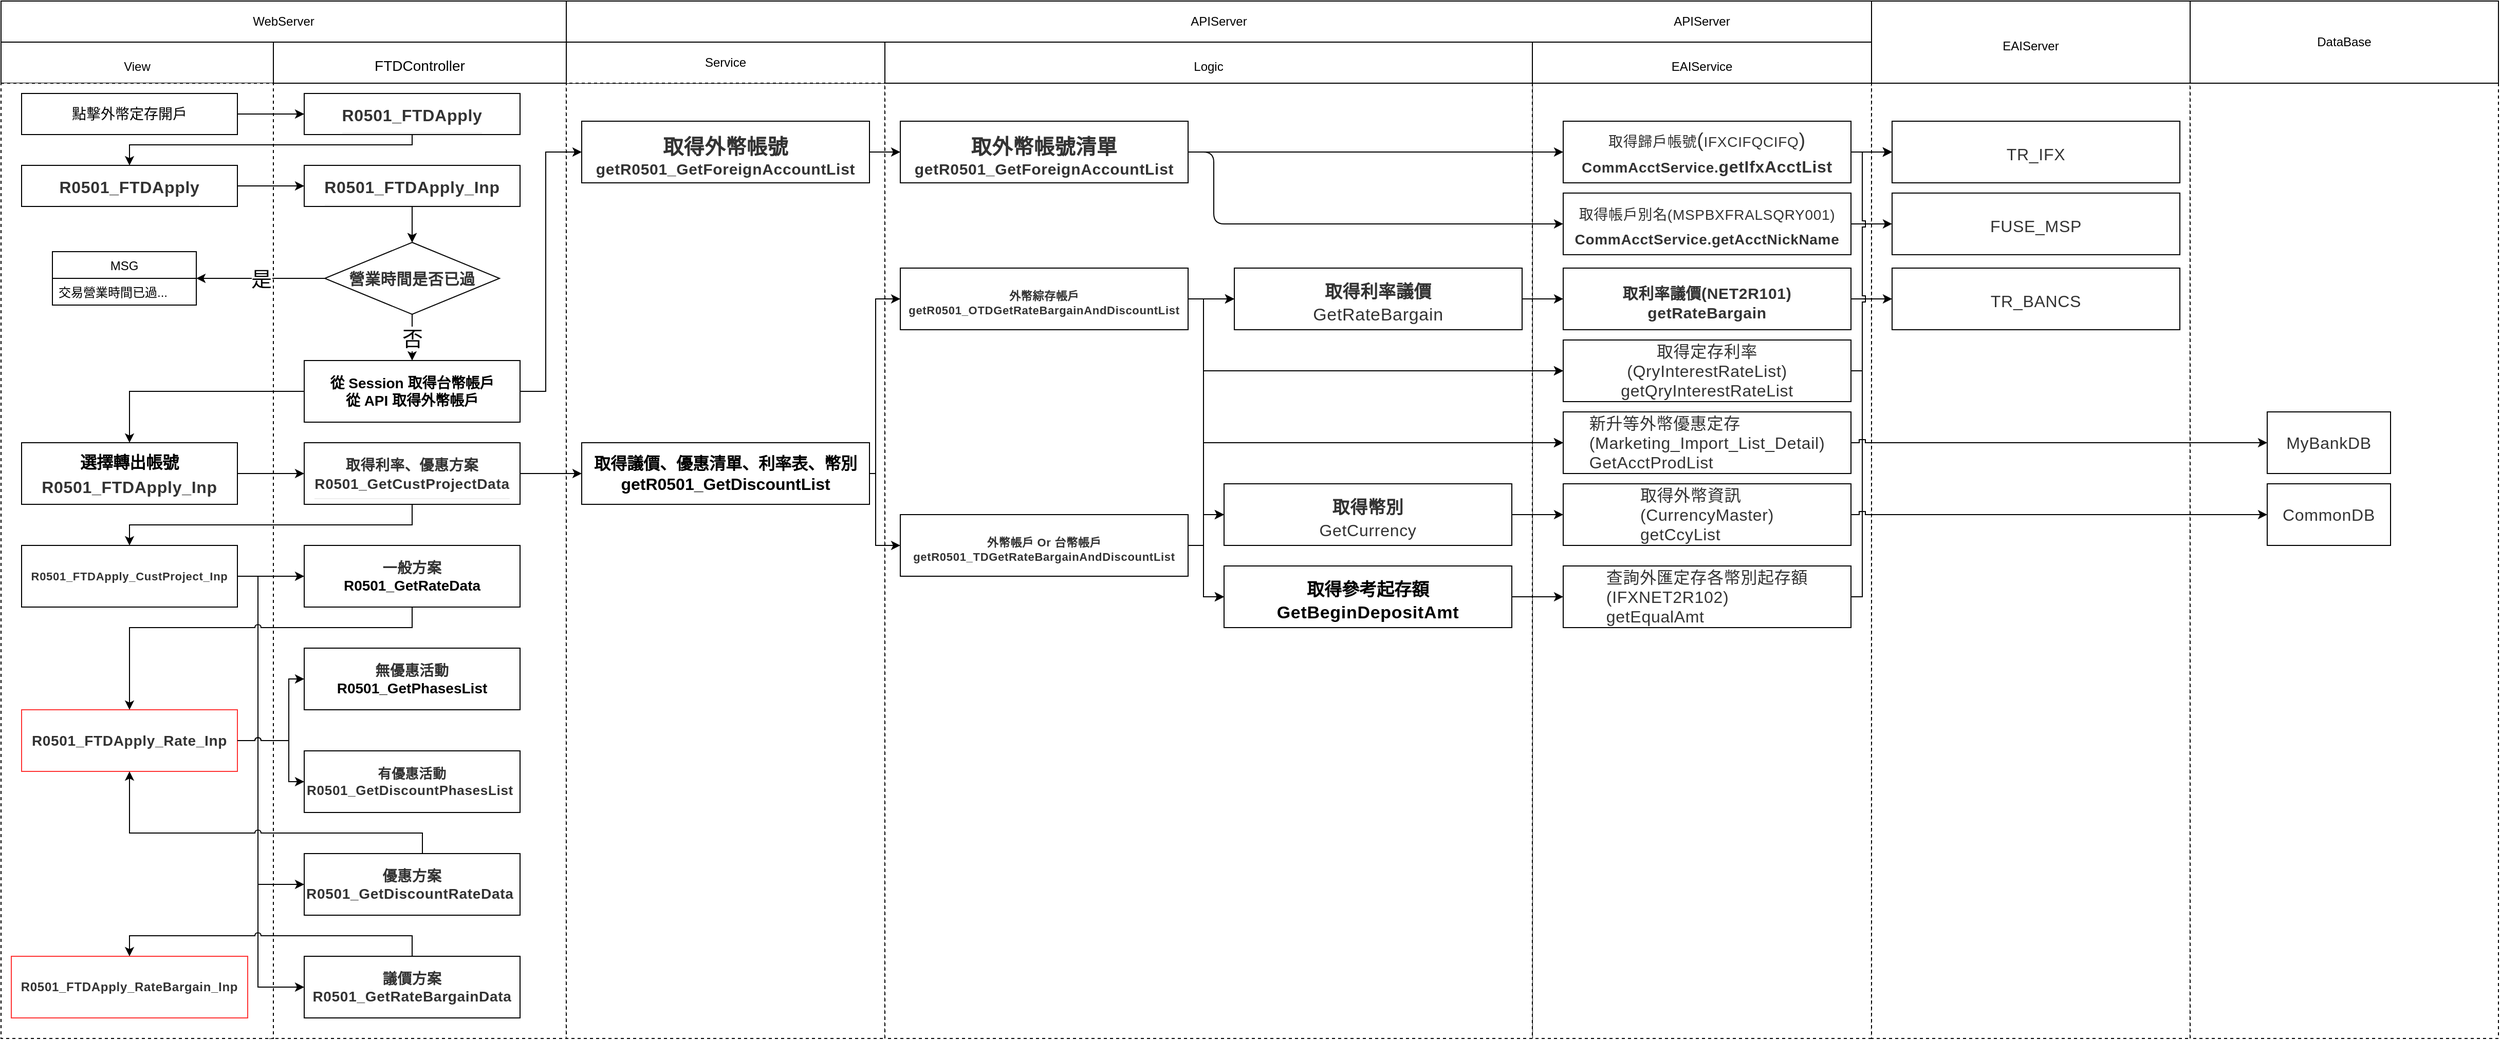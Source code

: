 <mxfile version="14.6.13" type="device" pages="3"><diagram id="XXEu1i2XslK1Kfz2K1uF" name="外幣定存申請01"><mxGraphModel dx="2545" dy="685" grid="1" gridSize="10" guides="1" tooltips="1" connect="1" arrows="1" fold="1" page="1" pageScale="1" pageWidth="827" pageHeight="1169" math="0" shadow="0"><root><mxCell id="0"/><mxCell id="1" parent="0"/><mxCell id="Ryp-QvZyaCA_5R3pd4Zc-43" value="" style="rounded=0;whiteSpace=wrap;html=1;dashed=1;" parent="1" vertex="1"><mxGeometry x="-541" y="120" width="290" height="930" as="geometry"/></mxCell><mxCell id="_el8fS5zXbnYfzYZYSCN-42" value="&lt;span style=&quot;color: rgb(0 , 0 , 0) ; font-size: 12px&quot;&gt;View&lt;/span&gt;" style="rounded=0;whiteSpace=wrap;html=1;fontSize=20;fontColor=#EA6B66;" parent="1" vertex="1"><mxGeometry x="-801" y="80" width="265" height="40" as="geometry"/></mxCell><mxCell id="_el8fS5zXbnYfzYZYSCN-24" value="" style="rounded=0;whiteSpace=wrap;html=1;fontSize=20;fontColor=#EA6B66;dashed=1;" parent="1" vertex="1"><mxGeometry x="-801" y="120" width="265" height="930" as="geometry"/></mxCell><mxCell id="_el8fS5zXbnYfzYZYSCN-21" value="" style="rounded=0;whiteSpace=wrap;html=1;fontSize=20;fontColor=#EA6B66;dashed=1;" parent="1" vertex="1"><mxGeometry x="689" y="120" width="330" height="930" as="geometry"/></mxCell><mxCell id="nqbFoOYhifVOALmWuSCV-3" value="&lt;h2 class=&quot;part in-view&quot; id=&quot;選擇轉出帳戶-Step1-取得帳戶資料R0501_FTDApply_Inp&quot; style=&quot;box-sizing: border-box ; line-height: 1.25 ; margin-top: 24px ; margin-bottom: 16px ; padding-bottom: 0.3em ; border-bottom: 1px solid rgb(238 , 238 , 238) ; background-color: rgb(255 , 255 , 255)&quot;&gt;&lt;span style=&quot;box-sizing: border-box&quot;&gt;&lt;font style=&quot;vertical-align: inherit&quot;&gt;&lt;font style=&quot;vertical-align: inherit&quot;&gt;&lt;font style=&quot;vertical-align: inherit&quot;&gt;&lt;font style=&quot;vertical-align: inherit&quot;&gt;&lt;font color=&quot;#333333&quot; size=&quot;1&quot;&gt;&lt;span style=&quot;letter-spacing: 0.35px ; font-size: 16px&quot;&gt;R0501_FTDApply&lt;/span&gt;&lt;/font&gt;&lt;br&gt;&lt;/font&gt;&lt;/font&gt;&lt;/font&gt;&lt;/font&gt;&lt;/span&gt;&lt;/h2&gt;" style="rounded=0;whiteSpace=wrap;html=1;" parent="1" vertex="1"><mxGeometry x="-506" y="130" width="210" height="40" as="geometry"/></mxCell><mxCell id="nqbFoOYhifVOALmWuSCV-4" value="&lt;span style=&quot;color: rgb(51 , 51 , 51) ; font-family: , &amp;#34;blinkmacsystemfont&amp;#34; , &amp;#34;segoe ui&amp;#34; , &amp;#34;helvetica neue&amp;#34; , &amp;#34;helvetica&amp;#34; , &amp;#34;roboto&amp;#34; , &amp;#34;arial&amp;#34; , &amp;#34;pingfang tc&amp;#34; , &amp;#34;microsoft jhenghei&amp;#34; , , sans-serif , &amp;#34;apple color emoji&amp;#34; , &amp;#34;segoe ui emoji&amp;#34; , &amp;#34;segoe ui symbol&amp;#34; ; font-size: 16px ; letter-spacing: 0.35px ; text-align: left ; background-color: rgb(255 , 255 , 255)&quot;&gt;&lt;font style=&quot;vertical-align: inherit&quot;&gt;&lt;font style=&quot;vertical-align: inherit ; font-size: 15px&quot;&gt;&lt;b&gt;&lt;font style=&quot;vertical-align: inherit ; font-size: 15px&quot;&gt;&lt;font style=&quot;vertical-align: inherit ; font-size: 15px&quot;&gt;營業時間&lt;/font&gt;&lt;/font&gt;&lt;font style=&quot;vertical-align: inherit ; font-size: 15px&quot;&gt;&lt;font style=&quot;vertical-align: inherit ; font-size: 15px&quot;&gt;是否已過&lt;/font&gt;&lt;/font&gt;&lt;/b&gt;&lt;/font&gt;&lt;/font&gt;&lt;/span&gt;" style="rhombus;whiteSpace=wrap;html=1;" parent="1" vertex="1"><mxGeometry x="-486" y="275" width="170" height="70" as="geometry"/></mxCell><mxCell id="iV8-E_OE0Wg0GLkTB1k9-4" value="" style="endArrow=classic;html=1;entryX=0;entryY=0.5;entryDx=0;entryDy=0;exitX=1;exitY=0.5;exitDx=0;exitDy=0;" parent="1" source="iV8-E_OE0Wg0GLkTB1k9-5" target="nqbFoOYhifVOALmWuSCV-3" edge="1"><mxGeometry width="50" height="50" relative="1" as="geometry"><mxPoint x="-236" y="187" as="sourcePoint"/><mxPoint x="-66" y="417" as="targetPoint"/></mxGeometry></mxCell><mxCell id="iV8-E_OE0Wg0GLkTB1k9-5" value="&lt;font style=&quot;font-size: 14px&quot;&gt;點擊外幣定存開戶&lt;br&gt;&lt;/font&gt;" style="rounded=0;whiteSpace=wrap;html=1;" parent="1" vertex="1"><mxGeometry x="-781" y="130" width="210" height="40" as="geometry"/></mxCell><mxCell id="iV8-E_OE0Wg0GLkTB1k9-7" value="WebServer" style="rounded=0;whiteSpace=wrap;html=1;" parent="1" vertex="1"><mxGeometry x="-801" y="40" width="550" height="40" as="geometry"/></mxCell><mxCell id="iV8-E_OE0Wg0GLkTB1k9-13" value="" style="endArrow=classic;html=1;exitX=0.5;exitY=1;exitDx=0;exitDy=0;entryX=0.5;entryY=0;entryDx=0;entryDy=0;" parent="1" source="Ryp-QvZyaCA_5R3pd4Zc-1" target="nqbFoOYhifVOALmWuSCV-4" edge="1"><mxGeometry width="50" height="50" relative="1" as="geometry"><mxPoint x="-356" y="280" as="sourcePoint"/><mxPoint x="-306" y="230" as="targetPoint"/></mxGeometry></mxCell><mxCell id="iV8-E_OE0Wg0GLkTB1k9-15" value="&lt;font style=&quot;font-size: 20px&quot;&gt;是&lt;/font&gt;" style="endArrow=classic;html=1;exitX=0;exitY=0.5;exitDx=0;exitDy=0;entryX=1;entryY=0.5;entryDx=0;entryDy=0;fontSize=20;" parent="1" source="nqbFoOYhifVOALmWuSCV-4" target="Ryp-QvZyaCA_5R3pd4Zc-28" edge="1"><mxGeometry width="50" height="50" relative="1" as="geometry"><mxPoint x="-136" y="410" as="sourcePoint"/><mxPoint x="-576" y="310" as="targetPoint"/></mxGeometry></mxCell><mxCell id="iV8-E_OE0Wg0GLkTB1k9-19" value="&lt;font size=&quot;1&quot;&gt;&lt;b style=&quot;font-size: 14px&quot;&gt;從 Session 取得台幣帳戶&lt;br&gt;從 API 取得外幣帳戶&lt;/b&gt;&lt;/font&gt;" style="rounded=0;whiteSpace=wrap;html=1;" parent="1" vertex="1"><mxGeometry x="-506" y="390" width="210" height="60" as="geometry"/></mxCell><mxCell id="iV8-E_OE0Wg0GLkTB1k9-21" value="&lt;font style=&quot;font-size: 20px&quot;&gt;否&lt;/font&gt;" style="endArrow=classic;html=1;exitX=0.5;exitY=1;exitDx=0;exitDy=0;entryX=0.5;entryY=0;entryDx=0;entryDy=0;fontSize=20;" parent="1" source="nqbFoOYhifVOALmWuSCV-4" target="iV8-E_OE0Wg0GLkTB1k9-19" edge="1"><mxGeometry width="50" height="50" relative="1" as="geometry"><mxPoint x="-346" y="390" as="sourcePoint"/><mxPoint x="-296" y="340" as="targetPoint"/></mxGeometry></mxCell><mxCell id="_el8fS5zXbnYfzYZYSCN-2" value="" style="rounded=0;whiteSpace=wrap;html=1;dashed=1;" parent="1" vertex="1"><mxGeometry x="-251" y="120" width="310" height="930" as="geometry"/></mxCell><mxCell id="iV8-E_OE0Wg0GLkTB1k9-23" value="&lt;h3 class=&quot;part in-view&quot; id=&quot;取得外幣帳號-FTDServicegetR0501_GetForeignAccountList&quot; style=&quot;box-sizing: border-box ; line-height: 1.25 ; color: rgb(51 , 51 , 51) ; margin-top: 24px ; margin-bottom: 16px ; letter-spacing: 0.35px ; background-color: rgb(255 , 255 , 255)&quot;&gt;&lt;span style=&quot;box-sizing: border-box&quot;&gt;&lt;font style=&quot;font-size: 20px&quot;&gt;取得外幣帳號&lt;/font&gt;&lt;font style=&quot;font-size: 15px&quot;&gt;getR0501_GetForeignAccountList&lt;/font&gt;&lt;/span&gt;&lt;/h3&gt;" style="rounded=0;whiteSpace=wrap;html=1;" parent="1" vertex="1"><mxGeometry x="-236" y="157" width="280" height="60" as="geometry"/></mxCell><mxCell id="_el8fS5zXbnYfzYZYSCN-8" value="" style="endArrow=classic;html=1;exitX=1;exitY=0.5;exitDx=0;exitDy=0;entryX=0;entryY=0.5;entryDx=0;entryDy=0;rounded=0;" parent="1" source="iV8-E_OE0Wg0GLkTB1k9-19" target="iV8-E_OE0Wg0GLkTB1k9-23" edge="1"><mxGeometry width="50" height="50" relative="1" as="geometry"><mxPoint x="-161" y="380" as="sourcePoint"/><mxPoint x="-111" y="330" as="targetPoint"/><Array as="points"><mxPoint x="-271" y="420"/><mxPoint x="-271" y="187"/></Array></mxGeometry></mxCell><mxCell id="_el8fS5zXbnYfzYZYSCN-9" value="Service" style="rounded=0;whiteSpace=wrap;html=1;dashed=1;" parent="1" vertex="1"><mxGeometry x="-251" y="80" width="310" height="40" as="geometry"/></mxCell><mxCell id="_el8fS5zXbnYfzYZYSCN-10" value="APIServer" style="rounded=0;whiteSpace=wrap;html=1;" parent="1" vertex="1"><mxGeometry x="-251" y="40" width="1270" height="40" as="geometry"/></mxCell><mxCell id="_el8fS5zXbnYfzYZYSCN-14" value="" style="rounded=0;whiteSpace=wrap;html=1;fontSize=20;fontColor=#EA6B66;dashed=1;" parent="1" vertex="1"><mxGeometry x="59" y="120" width="630" height="930" as="geometry"/></mxCell><mxCell id="_el8fS5zXbnYfzYZYSCN-16" value="&lt;font color=&quot;#000000&quot;&gt;&lt;span style=&quot;font-size: 12px&quot;&gt;Logic&lt;/span&gt;&lt;/font&gt;" style="rounded=0;whiteSpace=wrap;html=1;fontSize=20;fontColor=#EA6B66;" parent="1" vertex="1"><mxGeometry x="59" y="80" width="630" height="40" as="geometry"/></mxCell><mxCell id="_el8fS5zXbnYfzYZYSCN-17" value="&lt;h3 class=&quot;part in-view&quot; id=&quot;取得外幣帳號-FTDServicegetR0501_GetForeignAccountList&quot; style=&quot;box-sizing: border-box ; line-height: 1.25 ; margin-top: 24px ; margin-bottom: 16px ; background-color: rgb(255 , 255 , 255) ; letter-spacing: 0.35px ; color: rgb(51 , 51 , 51)&quot;&gt;&lt;span style=&quot;box-sizing: border-box&quot;&gt;&lt;font style=&quot;font-size: 20px&quot;&gt;取外幣帳號清單&lt;/font&gt;&lt;font style=&quot;font-size: 15px&quot;&gt;getR0501_GetForeignAccountList&lt;/font&gt;&lt;/span&gt;&lt;/h3&gt;" style="rounded=0;whiteSpace=wrap;html=1;" parent="1" vertex="1"><mxGeometry x="74" y="157" width="280" height="60" as="geometry"/></mxCell><mxCell id="_el8fS5zXbnYfzYZYSCN-19" value="&lt;font style=&quot;font-size: 14px&quot;&gt;&lt;span style=&quot;color: rgb(51 , 51 , 51) ; letter-spacing: 0.35px ; text-align: left ; background-color: rgb(255 , 255 , 255)&quot;&gt;取得帳戶別名(&lt;/span&gt;&lt;span style=&quot;background-color: rgb(255 , 255 , 255) ; color: rgb(51 , 51 , 51) ; letter-spacing: 0.35px ; text-align: left&quot;&gt;MSPBXFRALSQRY001&lt;/span&gt;&lt;span style=&quot;color: rgb(51 , 51 , 51) ; letter-spacing: 0.35px ; text-align: left ; background-color: rgb(255 , 255 , 255)&quot;&gt;)&lt;/span&gt;&lt;/font&gt;&lt;span style=&quot;color: rgb(51 , 51 , 51) ; letter-spacing: 0.35px ; text-align: left ; background-color: rgb(255 , 255 , 255)&quot;&gt;&lt;font style=&quot;font-size: 14px&quot;&gt;&lt;b&gt;&lt;br&gt;CommAcctService.getAcctNickName&lt;/b&gt;&lt;/font&gt;&lt;/span&gt;" style="rounded=0;whiteSpace=wrap;html=1;fontSize=20;fontColor=#EA6B66;" parent="1" vertex="1"><mxGeometry x="719" y="226.95" width="280" height="60" as="geometry"/></mxCell><mxCell id="_el8fS5zXbnYfzYZYSCN-20" value="" style="endArrow=classic;html=1;labelBackgroundColor=#ffffff;fontSize=20;fontColor=#EA6B66;align=center;exitX=1;exitY=0.5;exitDx=0;exitDy=0;entryX=0;entryY=0.5;entryDx=0;entryDy=0;" parent="1" source="_el8fS5zXbnYfzYZYSCN-17" target="_el8fS5zXbnYfzYZYSCN-19" edge="1"><mxGeometry width="50" height="50" relative="1" as="geometry"><mxPoint x="49" y="460" as="sourcePoint"/><mxPoint x="99" y="410" as="targetPoint"/><Array as="points"><mxPoint x="379" y="187"/><mxPoint x="379" y="257"/></Array></mxGeometry></mxCell><mxCell id="_el8fS5zXbnYfzYZYSCN-22" value="&lt;font color=&quot;#000000&quot;&gt;&lt;span style=&quot;font-size: 12px&quot;&gt;EAIService&lt;/span&gt;&lt;/font&gt;" style="rounded=0;whiteSpace=wrap;html=1;fontSize=20;fontColor=#EA6B66;" parent="1" vertex="1"><mxGeometry x="689" y="80" width="330" height="40" as="geometry"/></mxCell><mxCell id="_el8fS5zXbnYfzYZYSCN-25" value="" style="endArrow=classic;html=1;labelBackgroundColor=#ffffff;fontSize=20;fontColor=#EA6B66;align=center;entryX=0;entryY=0.5;entryDx=0;entryDy=0;exitX=1;exitY=0.5;exitDx=0;exitDy=0;" parent="1" source="iV8-E_OE0Wg0GLkTB1k9-23" target="_el8fS5zXbnYfzYZYSCN-17" edge="1"><mxGeometry width="50" height="50" relative="1" as="geometry"><mxPoint x="-111" y="370" as="sourcePoint"/><mxPoint x="-61" y="320" as="targetPoint"/></mxGeometry></mxCell><mxCell id="_el8fS5zXbnYfzYZYSCN-26" value="" style="rounded=0;whiteSpace=wrap;html=1;fontSize=20;fontColor=#EA6B66;dashed=1;" parent="1" vertex="1"><mxGeometry x="1019" y="120" width="310" height="930" as="geometry"/></mxCell><mxCell id="_el8fS5zXbnYfzYZYSCN-28" value="&lt;font color=&quot;#000000&quot; style=&quot;font-size: 12px&quot;&gt;EAIServer&lt;/font&gt;" style="rounded=0;whiteSpace=wrap;html=1;fontSize=20;fontColor=#EA6B66;" parent="1" vertex="1"><mxGeometry x="1019" y="40" width="310" height="80" as="geometry"/></mxCell><mxCell id="_el8fS5zXbnYfzYZYSCN-30" value="&lt;div style=&quot;text-align: left&quot;&gt;&lt;span style=&quot;font-size: 16px ; letter-spacing: 0.35px&quot;&gt;&lt;font color=&quot;#333333&quot;&gt;FUSE_MSP&lt;/font&gt;&lt;/span&gt;&lt;/div&gt;" style="rounded=0;whiteSpace=wrap;html=1;fontSize=20;fontColor=#EA6B66;" parent="1" vertex="1"><mxGeometry x="1039" y="226.95" width="280" height="60" as="geometry"/></mxCell><mxCell id="_el8fS5zXbnYfzYZYSCN-32" value="&lt;span style=&quot;text-align: left ; background-color: rgb(255 , 255 , 255)&quot;&gt;&lt;font&gt;&lt;font color=&quot;#333333&quot;&gt;&lt;span style=&quot;letter-spacing: 0.35px&quot;&gt;&lt;font style=&quot;font-size: 14px&quot;&gt;取得歸戶帳號&lt;/font&gt;&lt;span style=&quot;font-size: 19px&quot;&gt;(&lt;/span&gt;&lt;font style=&quot;font-size: 14px&quot;&gt;IFXCIFQCIFQ&lt;/font&gt;&lt;/span&gt;&lt;/font&gt;&lt;font color=&quot;#333333&quot; style=&quot;font-size: 19px&quot;&gt;&lt;span style=&quot;letter-spacing: 0.35px&quot;&gt;)&lt;/span&gt;&lt;/font&gt;&lt;/font&gt;&lt;/span&gt;&lt;span style=&quot;color: rgb(51 , 51 , 51) ; letter-spacing: 0.35px ; text-align: left ; background-color: rgb(255 , 255 , 255) ; font-size: 19px&quot;&gt;&lt;font style=&quot;font-size: 19px&quot;&gt;&lt;b&gt;&lt;font style=&quot;font-size: 19px&quot;&gt;&lt;br&gt;&lt;/font&gt;&lt;span style=&quot;font-size: 14px&quot;&gt;CommAcctService.&lt;/span&gt;&lt;/b&gt;&lt;/font&gt;&lt;/span&gt;&lt;span style=&quot;color: rgb(51 , 51 , 51) ; font-family: , &amp;#34;blinkmacsystemfont&amp;#34; , &amp;#34;segoe ui&amp;#34; , &amp;#34;helvetica neue&amp;#34; , &amp;#34;helvetica&amp;#34; , &amp;#34;roboto&amp;#34; , &amp;#34;arial&amp;#34; , &amp;#34;pingfang tc&amp;#34; , &amp;#34;microsoft jhenghei&amp;#34; , , sans-serif , &amp;#34;apple color emoji&amp;#34; , &amp;#34;segoe ui emoji&amp;#34; , &amp;#34;segoe ui symbol&amp;#34; ; font-size: 16px ; letter-spacing: 0.35px ; text-align: left ; background-color: rgb(255 , 255 , 255)&quot;&gt;&lt;b&gt;getIfxAcctList&lt;/b&gt;&lt;/span&gt;" style="rounded=0;whiteSpace=wrap;html=1;fontSize=20;fontColor=#EA6B66;" parent="1" vertex="1"><mxGeometry x="719" y="157" width="280" height="60" as="geometry"/></mxCell><mxCell id="_el8fS5zXbnYfzYZYSCN-33" value="" style="endArrow=classic;html=1;labelBackgroundColor=#ffffff;fontSize=20;fontColor=#EA6B66;align=center;exitX=1;exitY=0.5;exitDx=0;exitDy=0;entryX=0;entryY=0.5;entryDx=0;entryDy=0;" parent="1" source="_el8fS5zXbnYfzYZYSCN-17" target="_el8fS5zXbnYfzYZYSCN-32" edge="1"><mxGeometry width="50" height="50" relative="1" as="geometry"><mxPoint x="249" y="50" as="sourcePoint"/><mxPoint x="299" as="targetPoint"/></mxGeometry></mxCell><mxCell id="_el8fS5zXbnYfzYZYSCN-34" value="&lt;span style=&quot;color: rgb(51 , 51 , 51) ; font-family: , &amp;#34;blinkmacsystemfont&amp;#34; , &amp;#34;segoe ui&amp;#34; , &amp;#34;helvetica neue&amp;#34; , &amp;#34;helvetica&amp;#34; , &amp;#34;roboto&amp;#34; , &amp;#34;arial&amp;#34; , &amp;#34;pingfang tc&amp;#34; , &amp;#34;microsoft jhenghei&amp;#34; , , sans-serif , &amp;#34;apple color emoji&amp;#34; , &amp;#34;segoe ui emoji&amp;#34; , &amp;#34;segoe ui symbol&amp;#34; ; font-size: 16px ; letter-spacing: 0.35px ; text-align: left ; background-color: rgb(255 , 255 , 255)&quot;&gt;TR_IFX&lt;/span&gt;" style="rounded=0;whiteSpace=wrap;html=1;fontSize=20;fontColor=#EA6B66;" parent="1" vertex="1"><mxGeometry x="1039" y="157" width="280" height="60" as="geometry"/></mxCell><mxCell id="_el8fS5zXbnYfzYZYSCN-35" value="" style="endArrow=classic;html=1;labelBackgroundColor=#ffffff;fontSize=20;fontColor=#EA6B66;align=center;exitX=1;exitY=0.5;exitDx=0;exitDy=0;entryX=0;entryY=0.5;entryDx=0;entryDy=0;" parent="1" source="_el8fS5zXbnYfzYZYSCN-32" target="_el8fS5zXbnYfzYZYSCN-34" edge="1"><mxGeometry width="50" height="50" relative="1" as="geometry"><mxPoint x="894" y="30" as="sourcePoint"/><mxPoint x="944" y="-20" as="targetPoint"/></mxGeometry></mxCell><mxCell id="_el8fS5zXbnYfzYZYSCN-36" value="" style="endArrow=classic;html=1;labelBackgroundColor=#ffffff;fontSize=20;fontColor=#EA6B66;align=center;exitX=1;exitY=0.5;exitDx=0;exitDy=0;entryX=0;entryY=0.5;entryDx=0;entryDy=0;" parent="1" source="_el8fS5zXbnYfzYZYSCN-19" target="_el8fS5zXbnYfzYZYSCN-30" edge="1"><mxGeometry width="50" height="50" relative="1" as="geometry"><mxPoint x="664" y="40" as="sourcePoint"/><mxPoint x="714" y="-10" as="targetPoint"/></mxGeometry></mxCell><mxCell id="_el8fS5zXbnYfzYZYSCN-37" value="&lt;font style=&quot;font-size: 16px&quot;&gt;&lt;b&gt;&lt;font color=&quot;#000000&quot; style=&quot;font-size: 16px&quot;&gt;選擇轉出帳號&lt;br&gt;&lt;/font&gt;&lt;span style=&quot;color: rgb(51 , 51 , 51) ; letter-spacing: 0.35px ; text-align: left ; background-color: rgb(255 , 255 , 255)&quot;&gt;R0501_FTDApply_Inp&lt;/span&gt;&lt;/b&gt;&lt;/font&gt;&lt;font color=&quot;#000000&quot; style=&quot;font-size: 18px&quot;&gt;&lt;br&gt;&lt;/font&gt;" style="rounded=0;whiteSpace=wrap;html=1;fontSize=20;fontColor=#EA6B66;" parent="1" vertex="1"><mxGeometry x="-781" y="470" width="210" height="60" as="geometry"/></mxCell><mxCell id="_el8fS5zXbnYfzYZYSCN-38" value="" style="endArrow=classic;html=1;labelBackgroundColor=#ffffff;fontSize=20;fontColor=#EA6B66;align=center;exitX=0;exitY=0.5;exitDx=0;exitDy=0;entryX=0.5;entryY=0;entryDx=0;entryDy=0;rounded=0;" parent="1" source="iV8-E_OE0Wg0GLkTB1k9-19" target="_el8fS5zXbnYfzYZYSCN-37" edge="1"><mxGeometry width="50" height="50" relative="1" as="geometry"><mxPoint x="554" y="420" as="sourcePoint"/><mxPoint x="604" y="370" as="targetPoint"/><Array as="points"><mxPoint x="-556" y="420"/><mxPoint x="-676" y="420"/></Array></mxGeometry></mxCell><mxCell id="_el8fS5zXbnYfzYZYSCN-41" value="&lt;h2 class=&quot;part in-view&quot; id=&quot;選擇定存幣別Step2取得利率FTDControllerR0501_GetCustProjectData&quot; style=&quot;box-sizing: border-box ; line-height: 1.25 ; color: rgb(51 , 51 , 51) ; margin-top: 24px ; margin-bottom: 16px ; padding-bottom: 0.3em ; border-bottom: 1px solid rgb(238 , 238 , 238) ; letter-spacing: 0.35px ; background-color: rgb(255 , 255 , 255) ; font-size: 14px&quot;&gt;&lt;span style=&quot;box-sizing: border-box&quot;&gt;取得利率、優惠方案&lt;br&gt;R0501_GetCustProjectData&lt;/span&gt;&lt;/h2&gt;" style="rounded=0;whiteSpace=wrap;html=1;fontSize=15;fontColor=#EA6B66;spacing=0;" parent="1" vertex="1"><mxGeometry x="-506" y="470" width="210" height="60" as="geometry"/></mxCell><mxCell id="_el8fS5zXbnYfzYZYSCN-43" value="&lt;span style=&quot;color: rgb(0 , 0 , 0) ; font-size: 14px ; text-align: left&quot;&gt;FTDController&lt;/span&gt;" style="rounded=0;whiteSpace=wrap;html=1;fontSize=20;fontColor=#EA6B66;" parent="1" vertex="1"><mxGeometry x="-536" y="80" width="285" height="40" as="geometry"/></mxCell><mxCell id="_el8fS5zXbnYfzYZYSCN-45" value="" style="endArrow=classic;html=1;labelBackgroundColor=#ffffff;fontSize=20;fontColor=#EA6B66;align=center;entryX=0;entryY=0.5;entryDx=0;entryDy=0;exitX=1;exitY=0.5;exitDx=0;exitDy=0;" parent="1" source="_el8fS5zXbnYfzYZYSCN-37" target="_el8fS5zXbnYfzYZYSCN-41" edge="1"><mxGeometry width="50" height="50" relative="1" as="geometry"><mxPoint x="-426" y="480" as="sourcePoint"/><mxPoint x="-376" y="430" as="targetPoint"/></mxGeometry></mxCell><mxCell id="_el8fS5zXbnYfzYZYSCN-46" value="&lt;font color=&quot;#000000&quot; style=&quot;font-size: 16px&quot;&gt;&lt;b&gt;取得議價、優惠清單、利率表、幣別&lt;br&gt;getR0501_GetDiscountList&lt;/b&gt;&lt;/font&gt;" style="rounded=0;whiteSpace=wrap;html=1;fontSize=14;fontColor=#EA6B66;spacing=0;" parent="1" vertex="1"><mxGeometry x="-236" y="470" width="280" height="60" as="geometry"/></mxCell><mxCell id="_el8fS5zXbnYfzYZYSCN-47" value="" style="endArrow=classic;html=1;labelBackgroundColor=#ffffff;fontSize=15;fontColor=#EA6B66;align=center;exitX=1;exitY=0.5;exitDx=0;exitDy=0;entryX=0;entryY=0.5;entryDx=0;entryDy=0;" parent="1" source="_el8fS5zXbnYfzYZYSCN-41" target="_el8fS5zXbnYfzYZYSCN-46" edge="1"><mxGeometry width="50" height="50" relative="1" as="geometry"><mxPoint x="-231" y="540" as="sourcePoint"/><mxPoint x="-181" y="490" as="targetPoint"/></mxGeometry></mxCell><mxCell id="_el8fS5zXbnYfzYZYSCN-48" value="&lt;h4 class=&quot;part in-view&quot; id=&quot;外幣綜存帳戶FTDLogicgetR0501_OTDGetRateBargainAndDiscountList&quot; style=&quot;box-sizing: border-box ; line-height: 1.25 ; color: rgb(51 , 51 , 51) ; margin-top: 24px ; margin-bottom: 16px ; font-size: 11px ; letter-spacing: 0.35px ; background-color: rgb(255 , 255 , 255)&quot;&gt;&lt;span style=&quot;box-sizing: border-box ; font-size: 11px&quot;&gt;外幣綜存帳戶getR0501_OTDGetRateBargainAndDiscountList&lt;/span&gt;&lt;/h4&gt;" style="rounded=0;whiteSpace=wrap;html=1;fontSize=11;fontColor=#EA6B66;" parent="1" vertex="1"><mxGeometry x="74" y="300" width="280" height="60" as="geometry"/></mxCell><mxCell id="_el8fS5zXbnYfzYZYSCN-49" value="&lt;h4 class=&quot;part in-view&quot; id=&quot;外幣綜存帳戶FTDLogicgetR0501_OTDGetRateBargainAndDiscountList&quot; style=&quot;box-sizing: border-box ; line-height: 1.25 ; color: rgb(51 , 51 , 51) ; margin-top: 24px ; margin-bottom: 16px ; font-size: 11px ; letter-spacing: 0.35px ; background-color: rgb(255 , 255 , 255)&quot;&gt;&lt;span style=&quot;box-sizing: border-box ; font-size: 11px&quot;&gt;外幣帳戶 Or 台幣帳戶&lt;/span&gt;getR0501_TDGetRateBargainAndDiscountList&lt;/h4&gt;" style="rounded=0;whiteSpace=wrap;html=1;fontSize=11;fontColor=#EA6B66;" parent="1" vertex="1"><mxGeometry x="74" y="540" width="280" height="60" as="geometry"/></mxCell><mxCell id="_el8fS5zXbnYfzYZYSCN-51" value="" style="endArrow=classic;html=1;labelBackgroundColor=#ffffff;fontSize=11;fontColor=#EA6B66;align=center;entryX=0;entryY=0.5;entryDx=0;entryDy=0;exitX=1;exitY=0.5;exitDx=0;exitDy=0;strokeColor=none;rounded=0;" parent="1" source="_el8fS5zXbnYfzYZYSCN-46" target="_el8fS5zXbnYfzYZYSCN-48" edge="1"><mxGeometry width="50" height="50" relative="1" as="geometry"><mxPoint x="-21" y="440" as="sourcePoint"/><mxPoint x="29" y="390" as="targetPoint"/><Array as="points"><mxPoint x="49" y="500"/><mxPoint x="49" y="330"/></Array></mxGeometry></mxCell><mxCell id="_el8fS5zXbnYfzYZYSCN-52" value="" style="endArrow=classic;html=1;labelBackgroundColor=#ffffff;fontSize=11;fontColor=#EA6B66;align=center;entryX=0;entryY=0.5;entryDx=0;entryDy=0;exitX=1;exitY=0.5;exitDx=0;exitDy=0;rounded=0;edgeStyle=orthogonalEdgeStyle;" parent="1" source="_el8fS5zXbnYfzYZYSCN-46" target="_el8fS5zXbnYfzYZYSCN-49" edge="1"><mxGeometry width="50" height="50" relative="1" as="geometry"><mxPoint x="-121" y="520" as="sourcePoint"/><mxPoint x="-71" y="470" as="targetPoint"/><Array as="points"><mxPoint x="50" y="500"/><mxPoint x="50" y="570"/></Array></mxGeometry></mxCell><mxCell id="_el8fS5zXbnYfzYZYSCN-54" value="&lt;h4 class=&quot;part in-view&quot; id=&quot;外幣綜存帳戶FTDLogicgetR0501_OTDGetRateBargainAndDiscountList&quot; style=&quot;box-sizing: border-box ; line-height: 1.25 ; color: rgb(51 , 51 , 51) ; margin-top: 24px ; margin-bottom: 16px ; font-size: 15px ; letter-spacing: 0.35px ; background-color: rgb(255 , 255 , 255)&quot;&gt;取利率議價(NET2R101)&lt;br style=&quot;font-size: 15px&quot;&gt;getRateBargain&lt;br&gt;&lt;/h4&gt;" style="rounded=0;whiteSpace=wrap;html=1;fontSize=15;fontColor=#EA6B66;" parent="1" vertex="1"><mxGeometry x="719" y="300" width="280" height="60" as="geometry"/></mxCell><mxCell id="_el8fS5zXbnYfzYZYSCN-55" style="edgeStyle=orthogonalEdgeStyle;rounded=0;orthogonalLoop=1;jettySize=auto;html=1;exitX=0.5;exitY=1;exitDx=0;exitDy=0;labelBackgroundColor=#ffffff;fontSize=15;fontColor=#EA6B66;align=center;" parent="1" source="_el8fS5zXbnYfzYZYSCN-54" target="_el8fS5zXbnYfzYZYSCN-54" edge="1"><mxGeometry relative="1" as="geometry"/></mxCell><mxCell id="_el8fS5zXbnYfzYZYSCN-56" value="&lt;span style=&quot;color: rgb(51 , 51 , 51) ; font-family: , &amp;#34;blinkmacsystemfont&amp;#34; , &amp;#34;segoe ui&amp;#34; , &amp;#34;helvetica neue&amp;#34; , &amp;#34;helvetica&amp;#34; , &amp;#34;roboto&amp;#34; , &amp;#34;arial&amp;#34; , &amp;#34;pingfang tc&amp;#34; , &amp;#34;microsoft jhenghei&amp;#34; , , sans-serif , &amp;#34;apple color emoji&amp;#34; , &amp;#34;segoe ui emoji&amp;#34; , &amp;#34;segoe ui symbol&amp;#34; ; font-size: 16px ; letter-spacing: 0.35px ; text-align: left ; background-color: rgb(255 , 255 , 255)&quot;&gt;TR_BANCS&lt;/span&gt;" style="rounded=0;whiteSpace=wrap;html=1;fontSize=20;fontColor=#EA6B66;" parent="1" vertex="1"><mxGeometry x="1039" y="300" width="280" height="60" as="geometry"/></mxCell><mxCell id="_el8fS5zXbnYfzYZYSCN-57" value="&lt;span style=&quot;text-align: left ; background-color: rgb(255 , 255 , 255)&quot;&gt;&lt;font color=&quot;#333333&quot;&gt;&lt;span style=&quot;font-size: 16px ; letter-spacing: 0.35px&quot;&gt;取得定存利率&lt;br&gt;&lt;/span&gt;&lt;/font&gt;&lt;/span&gt;&lt;span style=&quot;color: rgb(51 , 51 , 51) ; font-family: , &amp;#34;blinkmacsystemfont&amp;#34; , &amp;#34;segoe ui&amp;#34; , &amp;#34;helvetica neue&amp;#34; , &amp;#34;helvetica&amp;#34; , &amp;#34;roboto&amp;#34; , &amp;#34;arial&amp;#34; , &amp;#34;pingfang tc&amp;#34; , &amp;#34;microsoft jhenghei&amp;#34; , , sans-serif , &amp;#34;apple color emoji&amp;#34; , &amp;#34;segoe ui emoji&amp;#34; , &amp;#34;segoe ui symbol&amp;#34; ; font-size: 16px ; letter-spacing: 0.35px ; text-align: left ; background-color: rgb(255 , 255 , 255)&quot;&gt;(QryInterestRateList)&lt;/span&gt;&lt;span style=&quot;color: rgb(51 , 51 , 51) ; font-family: , &amp;#34;blinkmacsystemfont&amp;#34; , &amp;#34;segoe ui&amp;#34; , &amp;#34;helvetica neue&amp;#34; , &amp;#34;helvetica&amp;#34; , &amp;#34;roboto&amp;#34; , &amp;#34;arial&amp;#34; , &amp;#34;pingfang tc&amp;#34; , &amp;#34;microsoft jhenghei&amp;#34; , , sans-serif , &amp;#34;apple color emoji&amp;#34; , &amp;#34;segoe ui emoji&amp;#34; , &amp;#34;segoe ui symbol&amp;#34; ; font-size: 16px ; letter-spacing: 0.35px ; text-align: left ; background-color: rgb(255 , 255 , 255)&quot;&gt;&lt;br&gt;getQryInterestRateList&lt;/span&gt;" style="rounded=0;whiteSpace=wrap;html=1;fontSize=15;fontColor=#EA6B66;" parent="1" vertex="1"><mxGeometry x="719" y="370" width="280" height="60" as="geometry"/></mxCell><mxCell id="_el8fS5zXbnYfzYZYSCN-58" value="&lt;div style=&quot;text-align: left&quot;&gt;&lt;span style=&quot;color: rgb(51 , 51 , 51) ; font-family: , &amp;#34;blinkmacsystemfont&amp;#34; , &amp;#34;segoe ui&amp;#34; , &amp;#34;helvetica neue&amp;#34; , &amp;#34;helvetica&amp;#34; , &amp;#34;roboto&amp;#34; , &amp;#34;arial&amp;#34; , &amp;#34;pingfang tc&amp;#34; , &amp;#34;microsoft jhenghei&amp;#34; , , sans-serif , &amp;#34;apple color emoji&amp;#34; , &amp;#34;segoe ui emoji&amp;#34; , &amp;#34;segoe ui symbol&amp;#34; ; font-size: 16px ; letter-spacing: 0.35px ; background-color: rgb(255 , 255 , 255)&quot;&gt;新升等外幣優惠定存&lt;/span&gt;&lt;/div&gt;&lt;div style=&quot;text-align: left&quot;&gt;&lt;span style=&quot;color: rgb(51 , 51 , 51) ; font-family: , &amp;#34;blinkmacsystemfont&amp;#34; , &amp;#34;segoe ui&amp;#34; , &amp;#34;helvetica neue&amp;#34; , &amp;#34;helvetica&amp;#34; , &amp;#34;roboto&amp;#34; , &amp;#34;arial&amp;#34; , &amp;#34;pingfang tc&amp;#34; , &amp;#34;microsoft jhenghei&amp;#34; , , sans-serif , &amp;#34;apple color emoji&amp;#34; , &amp;#34;segoe ui emoji&amp;#34; , &amp;#34;segoe ui symbol&amp;#34; ; font-size: 16px ; letter-spacing: 0.35px ; background-color: rgb(255 , 255 , 255)&quot;&gt;(&lt;/span&gt;&lt;span style=&quot;color: rgb(51 , 51 , 51) ; font-size: 16px ; letter-spacing: 0.35px&quot;&gt;Marketing_Import_List_Detail&lt;/span&gt;&lt;span style=&quot;background-color: rgb(255 , 255 , 255) ; color: rgb(51 , 51 , 51) ; font-size: 16px ; letter-spacing: 0.35px&quot;&gt;)&lt;/span&gt;&lt;/div&gt;&lt;div style=&quot;text-align: left&quot;&gt;&lt;span style=&quot;color: rgb(51 , 51 , 51) ; font-family: , &amp;#34;blinkmacsystemfont&amp;#34; , &amp;#34;segoe ui&amp;#34; , &amp;#34;helvetica neue&amp;#34; , &amp;#34;helvetica&amp;#34; , &amp;#34;roboto&amp;#34; , &amp;#34;arial&amp;#34; , &amp;#34;pingfang tc&amp;#34; , &amp;#34;microsoft jhenghei&amp;#34; , , sans-serif , &amp;#34;apple color emoji&amp;#34; , &amp;#34;segoe ui emoji&amp;#34; , &amp;#34;segoe ui symbol&amp;#34; ; font-size: 16px ; letter-spacing: 0.35px ; background-color: rgb(255 , 255 , 255)&quot;&gt;GetAcctProdList&lt;/span&gt;&lt;br&gt;&lt;/div&gt;" style="rounded=0;whiteSpace=wrap;html=1;fontSize=15;fontColor=#EA6B66;" parent="1" vertex="1"><mxGeometry x="719" y="440" width="280" height="60" as="geometry"/></mxCell><mxCell id="_el8fS5zXbnYfzYZYSCN-59" value="&lt;div style=&quot;text-align: left&quot;&gt;&lt;span style=&quot;color: rgb(51 , 51 , 51) ; font-family: , &amp;#34;blinkmacsystemfont&amp;#34; , &amp;#34;segoe ui&amp;#34; , &amp;#34;helvetica neue&amp;#34; , &amp;#34;helvetica&amp;#34; , &amp;#34;roboto&amp;#34; , &amp;#34;arial&amp;#34; , &amp;#34;pingfang tc&amp;#34; , &amp;#34;microsoft jhenghei&amp;#34; , , sans-serif , &amp;#34;apple color emoji&amp;#34; , &amp;#34;segoe ui emoji&amp;#34; , &amp;#34;segoe ui symbol&amp;#34; ; font-size: 16px ; letter-spacing: 0.35px ; background-color: rgb(255 , 255 , 255)&quot;&gt;查詢外匯定存各幣別起存額&lt;br&gt;&lt;/span&gt;&lt;span style=&quot;color: rgb(51 , 51 , 51) ; font-family: , &amp;#34;blinkmacsystemfont&amp;#34; , &amp;#34;segoe ui&amp;#34; , &amp;#34;helvetica neue&amp;#34; , &amp;#34;helvetica&amp;#34; , &amp;#34;roboto&amp;#34; , &amp;#34;arial&amp;#34; , &amp;#34;pingfang tc&amp;#34; , &amp;#34;microsoft jhenghei&amp;#34; , , sans-serif , &amp;#34;apple color emoji&amp;#34; , &amp;#34;segoe ui emoji&amp;#34; , &amp;#34;segoe ui symbol&amp;#34; ; font-size: 16px ; letter-spacing: 0.35px ; background-color: rgb(255 , 255 , 255)&quot;&gt;(&lt;/span&gt;&lt;span style=&quot;color: rgb(51 , 51 , 51) ; font-size: 16px ; letter-spacing: 0.35px&quot;&gt;IFXNET2R102&lt;/span&gt;&lt;span style=&quot;background-color: rgb(255 , 255 , 255) ; color: rgb(51 , 51 , 51) ; font-size: 16px ; letter-spacing: 0.35px&quot;&gt;)&lt;/span&gt;&lt;/div&gt;&lt;div style=&quot;text-align: left&quot;&gt;&lt;span style=&quot;background-color: rgb(255 , 255 , 255) ; color: rgb(51 , 51 , 51) ; font-size: 16px ; letter-spacing: 0.35px&quot;&gt;getEqualAmt&lt;/span&gt;&lt;span style=&quot;color: rgb(51 , 51 , 51) ; font-family: , &amp;#34;blinkmacsystemfont&amp;#34; , &amp;#34;segoe ui&amp;#34; , &amp;#34;helvetica neue&amp;#34; , &amp;#34;helvetica&amp;#34; , &amp;#34;roboto&amp;#34; , &amp;#34;arial&amp;#34; , &amp;#34;pingfang tc&amp;#34; , &amp;#34;microsoft jhenghei&amp;#34; , , sans-serif , &amp;#34;apple color emoji&amp;#34; , &amp;#34;segoe ui emoji&amp;#34; , &amp;#34;segoe ui symbol&amp;#34; ; font-size: 16px ; letter-spacing: 0.35px ; background-color: rgb(255 , 255 , 255)&quot;&gt;&lt;br&gt;&lt;/span&gt;&lt;/div&gt;" style="rounded=0;whiteSpace=wrap;html=1;fontSize=15;fontColor=#EA6B66;" parent="1" vertex="1"><mxGeometry x="719" y="590" width="280" height="60" as="geometry"/></mxCell><mxCell id="_el8fS5zXbnYfzYZYSCN-60" value="&lt;div style=&quot;text-align: left&quot;&gt;&lt;span style=&quot;color: rgb(51 , 51 , 51) ; font-family: , &amp;#34;blinkmacsystemfont&amp;#34; , &amp;#34;segoe ui&amp;#34; , &amp;#34;helvetica neue&amp;#34; , &amp;#34;helvetica&amp;#34; , &amp;#34;roboto&amp;#34; , &amp;#34;arial&amp;#34; , &amp;#34;pingfang tc&amp;#34; , &amp;#34;microsoft jhenghei&amp;#34; , , sans-serif , &amp;#34;apple color emoji&amp;#34; , &amp;#34;segoe ui emoji&amp;#34; , &amp;#34;segoe ui symbol&amp;#34; ; font-size: 16px ; letter-spacing: 0.35px ; background-color: rgb(255 , 255 , 255)&quot;&gt;取得外幣資訊&lt;br&gt;(&lt;/span&gt;&lt;span style=&quot;color: rgb(51 , 51 , 51) ; font-size: 16px ; letter-spacing: 0.35px&quot;&gt;CurrencyMaster&lt;/span&gt;&lt;span style=&quot;background-color: rgb(255 , 255 , 255) ; color: rgb(51 , 51 , 51) ; font-size: 16px ; letter-spacing: 0.35px&quot;&gt;)&lt;/span&gt;&lt;/div&gt;&lt;div style=&quot;text-align: left&quot;&gt;&lt;span style=&quot;color: rgb(51 , 51 , 51) ; font-family: , &amp;#34;blinkmacsystemfont&amp;#34; , &amp;#34;segoe ui&amp;#34; , &amp;#34;helvetica neue&amp;#34; , &amp;#34;helvetica&amp;#34; , &amp;#34;roboto&amp;#34; , &amp;#34;arial&amp;#34; , &amp;#34;pingfang tc&amp;#34; , &amp;#34;microsoft jhenghei&amp;#34; , , sans-serif , &amp;#34;apple color emoji&amp;#34; , &amp;#34;segoe ui emoji&amp;#34; , &amp;#34;segoe ui symbol&amp;#34; ; font-size: 16px ; letter-spacing: 0.35px ; background-color: rgb(255 , 255 , 255)&quot;&gt;getCcyList&lt;/span&gt;&lt;br&gt;&lt;/div&gt;" style="rounded=0;whiteSpace=wrap;html=1;fontSize=15;fontColor=#EA6B66;" parent="1" vertex="1"><mxGeometry x="719" y="510" width="280" height="60" as="geometry"/></mxCell><mxCell id="_el8fS5zXbnYfzYZYSCN-61" value="" style="endArrow=classic;html=1;labelBackgroundColor=#ffffff;fontSize=15;fontColor=#EA6B66;align=center;exitX=1;exitY=0.5;exitDx=0;exitDy=0;entryX=0;entryY=0.5;entryDx=0;entryDy=0;jumpStyle=sharp;" parent="1" source="_el8fS5zXbnYfzYZYSCN-54" target="_el8fS5zXbnYfzYZYSCN-56" edge="1"><mxGeometry width="50" height="50" relative="1" as="geometry"><mxPoint x="1154" y="570" as="sourcePoint"/><mxPoint x="1204" y="520" as="targetPoint"/></mxGeometry></mxCell><mxCell id="_el8fS5zXbnYfzYZYSCN-62" value="" style="endArrow=classic;html=1;labelBackgroundColor=#ffffff;fontSize=15;fontColor=#EA6B66;align=center;exitX=1;exitY=0.5;exitDx=0;exitDy=0;entryX=0;entryY=0.5;entryDx=0;entryDy=0;jumpStyle=sharp;rounded=0;edgeStyle=orthogonalEdgeStyle;" parent="1" source="_el8fS5zXbnYfzYZYSCN-57" target="_el8fS5zXbnYfzYZYSCN-34" edge="1"><mxGeometry width="50" height="50" relative="1" as="geometry"><mxPoint x="1144" y="470" as="sourcePoint"/><mxPoint x="1194" y="420" as="targetPoint"/><Array as="points"><mxPoint x="1010" y="400"/><mxPoint x="1010" y="187"/></Array></mxGeometry></mxCell><mxCell id="_el8fS5zXbnYfzYZYSCN-67" value="&lt;h4 class=&quot;part in-view&quot; id=&quot;外幣綜存帳戶FTDLogicgetR0501_OTDGetRateBargainAndDiscountList&quot; style=&quot;box-sizing: border-box ; line-height: 1.25 ; color: rgb(51 , 51 , 51) ; margin-top: 24px ; margin-bottom: 16px ; font-size: 17px ; letter-spacing: 0.35px ; background-color: rgb(255 , 255 , 255)&quot;&gt;取得利率議價&lt;span style=&quot;font-weight: 400 ; letter-spacing: 0.35px ; text-align: left&quot;&gt;&lt;br&gt;GetRateBargain&lt;/span&gt;&lt;br&gt;&lt;/h4&gt;" style="rounded=0;whiteSpace=wrap;html=1;fontSize=11;fontColor=#EA6B66;" parent="1" vertex="1"><mxGeometry x="399" y="300" width="280" height="60" as="geometry"/></mxCell><mxCell id="_el8fS5zXbnYfzYZYSCN-68" value="" style="endArrow=classic;html=1;labelBackgroundColor=#ffffff;fontSize=15;fontColor=#EA6B66;align=center;exitX=1;exitY=0.5;exitDx=0;exitDy=0;entryX=0;entryY=0.5;entryDx=0;entryDy=0;" parent="1" source="_el8fS5zXbnYfzYZYSCN-48" target="_el8fS5zXbnYfzYZYSCN-67" edge="1"><mxGeometry width="50" height="50" relative="1" as="geometry"><mxPoint x="419" y="410" as="sourcePoint"/><mxPoint x="469" y="360" as="targetPoint"/></mxGeometry></mxCell><mxCell id="_el8fS5zXbnYfzYZYSCN-69" value="&lt;h4 class=&quot;part in-view&quot; id=&quot;外幣綜存帳戶FTDLogicgetR0501_OTDGetRateBargainAndDiscountList&quot; style=&quot;box-sizing: border-box ; line-height: 1.25 ; color: rgb(51 , 51 , 51) ; margin-top: 24px ; margin-bottom: 16px ; font-size: 17px ; letter-spacing: 0.35px ; background-color: rgb(255 , 255 , 255)&quot;&gt;取得幣別&lt;span style=&quot;font-family: , &amp;#34;blinkmacsystemfont&amp;#34; , &amp;#34;segoe ui&amp;#34; , &amp;#34;helvetica neue&amp;#34; , &amp;#34;helvetica&amp;#34; , &amp;#34;roboto&amp;#34; , &amp;#34;arial&amp;#34; , &amp;#34;pingfang tc&amp;#34; , &amp;#34;microsoft jhenghei&amp;#34; , , sans-serif , &amp;#34;apple color emoji&amp;#34; , &amp;#34;segoe ui emoji&amp;#34; , &amp;#34;segoe ui symbol&amp;#34; ; font-size: 16px ; font-weight: 400 ; letter-spacing: 0.35px ; text-align: left&quot;&gt;&lt;br&gt;GetCurrency&lt;/span&gt;&lt;br&gt;&lt;/h4&gt;" style="rounded=0;whiteSpace=wrap;html=1;fontSize=11;fontColor=#EA6B66;" parent="1" vertex="1"><mxGeometry x="389" y="510" width="280" height="60" as="geometry"/></mxCell><mxCell id="_el8fS5zXbnYfzYZYSCN-72" value="" style="endArrow=classic;html=1;labelBackgroundColor=#ffffff;fontSize=15;fontColor=#EA6B66;align=center;entryX=0;entryY=0.5;entryDx=0;entryDy=0;exitX=1;exitY=0.5;exitDx=0;exitDy=0;rounded=0;" parent="1" source="_el8fS5zXbnYfzYZYSCN-48" target="_el8fS5zXbnYfzYZYSCN-57" edge="1"><mxGeometry width="50" height="50" relative="1" as="geometry"><mxPoint x="519" y="425" as="sourcePoint"/><mxPoint x="569" y="375" as="targetPoint"/><Array as="points"><mxPoint x="369" y="330"/><mxPoint x="369" y="400"/></Array></mxGeometry></mxCell><mxCell id="_el8fS5zXbnYfzYZYSCN-73" value="" style="endArrow=classic;html=1;labelBackgroundColor=#ffffff;fontSize=15;fontColor=#EA6B66;align=center;entryX=0;entryY=0.5;entryDx=0;entryDy=0;exitX=1;exitY=0.5;exitDx=0;exitDy=0;" parent="1" source="_el8fS5zXbnYfzYZYSCN-69" target="_el8fS5zXbnYfzYZYSCN-60" edge="1"><mxGeometry width="50" height="50" relative="1" as="geometry"><mxPoint x="239" y="640" as="sourcePoint"/><mxPoint x="289" y="590" as="targetPoint"/></mxGeometry></mxCell><mxCell id="_el8fS5zXbnYfzYZYSCN-74" value="" style="endArrow=classic;html=1;labelBackgroundColor=#ffffff;fontSize=15;fontColor=#EA6B66;align=center;entryX=0;entryY=0.5;entryDx=0;entryDy=0;exitX=1;exitY=0.5;exitDx=0;exitDy=0;" parent="1" source="_el8fS5zXbnYfzYZYSCN-67" target="_el8fS5zXbnYfzYZYSCN-54" edge="1"><mxGeometry width="50" height="50" relative="1" as="geometry"><mxPoint x="559" y="410" as="sourcePoint"/><mxPoint x="609" y="360" as="targetPoint"/></mxGeometry></mxCell><mxCell id="_el8fS5zXbnYfzYZYSCN-75" value="" style="endArrow=classic;html=1;labelBackgroundColor=#ffffff;fontSize=15;fontColor=#EA6B66;align=center;entryX=0;entryY=0.5;entryDx=0;entryDy=0;exitX=1;exitY=0.5;exitDx=0;exitDy=0;rounded=0;" parent="1" source="_el8fS5zXbnYfzYZYSCN-48" target="_el8fS5zXbnYfzYZYSCN-58" edge="1"><mxGeometry width="50" height="50" relative="1" as="geometry"><mxPoint x="449" y="480" as="sourcePoint"/><mxPoint x="499" y="430" as="targetPoint"/><Array as="points"><mxPoint x="369" y="330"/><mxPoint x="369" y="470"/></Array></mxGeometry></mxCell><mxCell id="_el8fS5zXbnYfzYZYSCN-76" value="" style="endArrow=classic;html=1;labelBackgroundColor=#ffffff;fontSize=15;fontColor=#EA6B66;align=center;exitX=1;exitY=0.5;exitDx=0;exitDy=0;entryX=0;entryY=0.5;entryDx=0;entryDy=0;rounded=0;" parent="1" source="_el8fS5zXbnYfzYZYSCN-48" target="_el8fS5zXbnYfzYZYSCN-69" edge="1"><mxGeometry width="50" height="50" relative="1" as="geometry"><mxPoint x="559" y="410" as="sourcePoint"/><mxPoint x="609" y="360" as="targetPoint"/><Array as="points"><mxPoint x="369" y="330"/><mxPoint x="369" y="470"/><mxPoint x="369" y="540"/></Array></mxGeometry></mxCell><mxCell id="_el8fS5zXbnYfzYZYSCN-77" value="" style="endArrow=classic;html=1;labelBackgroundColor=#ffffff;fontSize=15;fontColor=#EA6B66;align=center;entryX=0;entryY=0.5;entryDx=0;entryDy=0;exitX=1;exitY=0.5;exitDx=0;exitDy=0;rounded=0;" parent="1" source="_el8fS5zXbnYfzYZYSCN-49" target="_el8fS5zXbnYfzYZYSCN-67" edge="1"><mxGeometry width="50" height="50" relative="1" as="geometry"><mxPoint x="229" y="630" as="sourcePoint"/><mxPoint x="279" y="580" as="targetPoint"/><Array as="points"><mxPoint x="369" y="570"/><mxPoint x="369" y="470"/><mxPoint x="369" y="330"/></Array></mxGeometry></mxCell><mxCell id="_el8fS5zXbnYfzYZYSCN-78" value="" style="endArrow=classic;html=1;labelBackgroundColor=#ffffff;fontSize=15;fontColor=#EA6B66;align=center;exitX=1;exitY=0.5;exitDx=0;exitDy=0;entryX=0;entryY=0.5;entryDx=0;entryDy=0;rounded=0;" parent="1" source="_el8fS5zXbnYfzYZYSCN-49" target="_el8fS5zXbnYfzYZYSCN-69" edge="1"><mxGeometry width="50" height="50" relative="1" as="geometry"><mxPoint x="559" y="410" as="sourcePoint"/><mxPoint x="609" y="360" as="targetPoint"/><Array as="points"><mxPoint x="369" y="570"/><mxPoint x="369" y="470"/><mxPoint x="369" y="540"/></Array></mxGeometry></mxCell><mxCell id="_el8fS5zXbnYfzYZYSCN-79" value="" style="endArrow=classic;html=1;labelBackgroundColor=#ffffff;fontSize=15;fontColor=#EA6B66;align=center;exitX=1;exitY=0.5;exitDx=0;exitDy=0;entryX=0;entryY=0.5;entryDx=0;entryDy=0;rounded=0;" parent="1" source="_el8fS5zXbnYfzYZYSCN-49" target="_el8fS5zXbnYfzYZYSCN-58" edge="1"><mxGeometry width="50" height="50" relative="1" as="geometry"><mxPoint x="559" y="410" as="sourcePoint"/><mxPoint x="609" y="360" as="targetPoint"/><Array as="points"><mxPoint x="369" y="570"/><mxPoint x="369" y="470"/></Array></mxGeometry></mxCell><mxCell id="_el8fS5zXbnYfzYZYSCN-80" value="" style="endArrow=classic;html=1;labelBackgroundColor=#ffffff;fontSize=15;fontColor=#EA6B66;align=center;exitX=1;exitY=0.5;exitDx=0;exitDy=0;entryX=0;entryY=0.5;entryDx=0;entryDy=0;rounded=0;" parent="1" source="_el8fS5zXbnYfzYZYSCN-49" target="_el8fS5zXbnYfzYZYSCN-57" edge="1"><mxGeometry width="50" height="50" relative="1" as="geometry"><mxPoint x="559" y="410" as="sourcePoint"/><mxPoint x="609" y="360" as="targetPoint"/><Array as="points"><mxPoint x="369" y="570"/><mxPoint x="369" y="470"/><mxPoint x="369" y="400"/></Array></mxGeometry></mxCell><mxCell id="_el8fS5zXbnYfzYZYSCN-81" value="&lt;h4 class=&quot;part in-view&quot; id=&quot;外幣綜存帳戶FTDLogicgetR0501_OTDGetRateBargainAndDiscountList&quot; style=&quot;box-sizing: border-box ; line-height: 1.25 ; margin-top: 24px ; margin-bottom: 16px ; background-color: rgb(255 , 255 , 255) ; font-size: 17px&quot;&gt;&lt;font color=&quot;#000000&quot; style=&quot;font-size: 17px&quot;&gt;取得參考起存額&lt;span style=&quot;letter-spacing: 0.35px&quot;&gt;&lt;br&gt;GetBeginDepositAmt&lt;/span&gt;&lt;/font&gt;&lt;br&gt;&lt;/h4&gt;" style="rounded=0;whiteSpace=wrap;html=1;fontSize=11;fontColor=#EA6B66;" parent="1" vertex="1"><mxGeometry x="389" y="590" width="280" height="60" as="geometry"/></mxCell><mxCell id="_el8fS5zXbnYfzYZYSCN-82" value="" style="endArrow=classic;html=1;labelBackgroundColor=#ffffff;fontSize=15;fontColor=#EA6B66;align=center;entryX=0;entryY=0.5;entryDx=0;entryDy=0;exitX=1;exitY=0.5;exitDx=0;exitDy=0;rounded=0;" parent="1" source="_el8fS5zXbnYfzYZYSCN-48" target="_el8fS5zXbnYfzYZYSCN-81" edge="1"><mxGeometry width="50" height="50" relative="1" as="geometry"><mxPoint x="259" y="640" as="sourcePoint"/><mxPoint x="309" y="590" as="targetPoint"/><Array as="points"><mxPoint x="369" y="330"/><mxPoint x="369" y="620"/></Array></mxGeometry></mxCell><mxCell id="_el8fS5zXbnYfzYZYSCN-83" value="" style="endArrow=classic;html=1;labelBackgroundColor=#ffffff;fontSize=15;fontColor=#EA6B66;align=center;exitX=1;exitY=0.5;exitDx=0;exitDy=0;entryX=0;entryY=0.5;entryDx=0;entryDy=0;rounded=0;" parent="1" source="_el8fS5zXbnYfzYZYSCN-49" target="_el8fS5zXbnYfzYZYSCN-81" edge="1"><mxGeometry width="50" height="50" relative="1" as="geometry"><mxPoint x="429" y="490" as="sourcePoint"/><mxPoint x="479" y="440" as="targetPoint"/><Array as="points"><mxPoint x="369" y="570"/><mxPoint x="369" y="470"/><mxPoint x="369" y="620"/></Array></mxGeometry></mxCell><mxCell id="_el8fS5zXbnYfzYZYSCN-84" value="" style="endArrow=classic;html=1;labelBackgroundColor=#ffffff;fontSize=15;fontColor=#EA6B66;align=center;entryX=0;entryY=0.5;entryDx=0;entryDy=0;exitX=1;exitY=0.5;exitDx=0;exitDy=0;" parent="1" source="_el8fS5zXbnYfzYZYSCN-81" target="_el8fS5zXbnYfzYZYSCN-59" edge="1"><mxGeometry width="50" height="50" relative="1" as="geometry"><mxPoint x="509" y="730" as="sourcePoint"/><mxPoint x="559" y="680" as="targetPoint"/></mxGeometry></mxCell><mxCell id="_el8fS5zXbnYfzYZYSCN-86" value="" style="endArrow=classic;html=1;labelBackgroundColor=#ffffff;fontSize=15;fontColor=#EA6B66;align=center;exitX=1;exitY=0.5;exitDx=0;exitDy=0;entryX=0;entryY=0.5;entryDx=0;entryDy=0;jumpStyle=sharp;rounded=0;edgeStyle=orthogonalEdgeStyle;" parent="1" source="_el8fS5zXbnYfzYZYSCN-59" target="_el8fS5zXbnYfzYZYSCN-34" edge="1"><mxGeometry width="50" height="50" relative="1" as="geometry"><mxPoint x="1149" y="660" as="sourcePoint"/><mxPoint x="1199" y="610" as="targetPoint"/><Array as="points"><mxPoint x="1010" y="620"/><mxPoint x="1010" y="187"/></Array></mxGeometry></mxCell><mxCell id="_el8fS5zXbnYfzYZYSCN-89" value="" style="rounded=0;whiteSpace=wrap;html=1;dashed=1;" parent="1" vertex="1"><mxGeometry x="1329" y="120" width="300" height="930" as="geometry"/></mxCell><mxCell id="_el8fS5zXbnYfzYZYSCN-90" value="&lt;span style=&quot;color: rgb(51 , 51 , 51) ; font-family: , &amp;#34;blinkmacsystemfont&amp;#34; , &amp;#34;segoe ui&amp;#34; , &amp;#34;helvetica neue&amp;#34; , &amp;#34;helvetica&amp;#34; , &amp;#34;roboto&amp;#34; , &amp;#34;arial&amp;#34; , &amp;#34;pingfang tc&amp;#34; , &amp;#34;microsoft jhenghei&amp;#34; , , sans-serif , &amp;#34;apple color emoji&amp;#34; , &amp;#34;segoe ui emoji&amp;#34; , &amp;#34;segoe ui symbol&amp;#34; ; font-size: 16px ; letter-spacing: 0.35px ; text-align: left ; background-color: rgb(255 , 255 , 255)&quot;&gt;MyBankDB&lt;/span&gt;" style="rounded=0;whiteSpace=wrap;html=1;fontSize=15;fontColor=#EA6B66;" parent="1" vertex="1"><mxGeometry x="1404" y="440" width="120" height="60" as="geometry"/></mxCell><mxCell id="_el8fS5zXbnYfzYZYSCN-91" value="&lt;span style=&quot;color: rgb(51 , 51 , 51) ; font-family: , &amp;#34;blinkmacsystemfont&amp;#34; , &amp;#34;segoe ui&amp;#34; , &amp;#34;helvetica neue&amp;#34; , &amp;#34;helvetica&amp;#34; , &amp;#34;roboto&amp;#34; , &amp;#34;arial&amp;#34; , &amp;#34;pingfang tc&amp;#34; , &amp;#34;microsoft jhenghei&amp;#34; , , sans-serif , &amp;#34;apple color emoji&amp;#34; , &amp;#34;segoe ui emoji&amp;#34; , &amp;#34;segoe ui symbol&amp;#34; ; font-size: 16px ; letter-spacing: 0.35px ; text-align: left ; background-color: rgb(255 , 255 , 255)&quot;&gt;CommonDB&lt;/span&gt;" style="rounded=0;whiteSpace=wrap;html=1;fontSize=15;fontColor=#EA6B66;" parent="1" vertex="1"><mxGeometry x="1404" y="510" width="120" height="60" as="geometry"/></mxCell><mxCell id="_el8fS5zXbnYfzYZYSCN-92" value="DataBase" style="rounded=0;whiteSpace=wrap;html=1;" parent="1" vertex="1"><mxGeometry x="1329" y="40" width="300" height="80" as="geometry"/></mxCell><mxCell id="_el8fS5zXbnYfzYZYSCN-70" value="" style="endArrow=classic;html=1;labelBackgroundColor=#ffffff;fontSize=15;fontColor=#EA6B66;align=center;entryX=0;entryY=0.5;entryDx=0;entryDy=0;exitX=1;exitY=0.5;exitDx=0;exitDy=0;jumpStyle=sharp;" parent="1" source="_el8fS5zXbnYfzYZYSCN-60" target="_el8fS5zXbnYfzYZYSCN-91" edge="1"><mxGeometry width="50" height="50" relative="1" as="geometry"><mxPoint x="549" y="590" as="sourcePoint"/><mxPoint x="1357" y="540" as="targetPoint"/></mxGeometry></mxCell><mxCell id="_el8fS5zXbnYfzYZYSCN-64" value="" style="endArrow=classic;html=1;labelBackgroundColor=#ffffff;fontSize=15;fontColor=#EA6B66;align=center;exitX=1;exitY=0.5;exitDx=0;exitDy=0;entryX=0;entryY=0.5;entryDx=0;entryDy=0;jumpStyle=sharp;" parent="1" source="_el8fS5zXbnYfzYZYSCN-58" target="_el8fS5zXbnYfzYZYSCN-90" edge="1"><mxGeometry width="50" height="50" relative="1" as="geometry"><mxPoint x="799" y="510" as="sourcePoint"/><mxPoint x="1357" y="470" as="targetPoint"/></mxGeometry></mxCell><mxCell id="Ryp-QvZyaCA_5R3pd4Zc-2" value="" style="edgeStyle=orthogonalEdgeStyle;rounded=0;orthogonalLoop=1;jettySize=auto;html=1;" parent="1" source="Ryp-QvZyaCA_5R3pd4Zc-1" target="nqbFoOYhifVOALmWuSCV-4" edge="1"><mxGeometry relative="1" as="geometry"/></mxCell><mxCell id="Ryp-QvZyaCA_5R3pd4Zc-1" value="&lt;h2 class=&quot;part in-view&quot; id=&quot;選擇轉出帳戶-Step1-取得帳戶資料R0501_FTDApply_Inp&quot; style=&quot;box-sizing: border-box ; line-height: 1.25 ; margin-top: 24px ; margin-bottom: 16px ; padding-bottom: 0.3em ; border-bottom: 1px solid rgb(238 , 238 , 238) ; background-color: rgb(255 , 255 , 255)&quot;&gt;&lt;span style=&quot;box-sizing: border-box&quot;&gt;&lt;font style=&quot;vertical-align: inherit&quot;&gt;&lt;font style=&quot;vertical-align: inherit&quot;&gt;&lt;font style=&quot;vertical-align: inherit&quot;&gt;&lt;font style=&quot;vertical-align: inherit&quot;&gt;&lt;font color=&quot;#333333&quot; size=&quot;1&quot;&gt;&lt;span style=&quot;letter-spacing: 0.35px ; font-size: 16px&quot;&gt;R0501_FTDApply_Inp&lt;/span&gt;&lt;/font&gt;&lt;/font&gt;&lt;/font&gt;&lt;/font&gt;&lt;/font&gt;&lt;/span&gt;&lt;/h2&gt;" style="rounded=0;whiteSpace=wrap;html=1;" parent="1" vertex="1"><mxGeometry x="-506" y="200" width="210" height="40" as="geometry"/></mxCell><mxCell id="Ryp-QvZyaCA_5R3pd4Zc-4" value="" style="endArrow=classic;html=1;exitX=0.5;exitY=1;exitDx=0;exitDy=0;entryX=0.5;entryY=0;entryDx=0;entryDy=0;rounded=0;" parent="1" source="nqbFoOYhifVOALmWuSCV-3" target="Ryp-QvZyaCA_5R3pd4Zc-26" edge="1"><mxGeometry width="50" height="50" relative="1" as="geometry"><mxPoint x="-109" y="370" as="sourcePoint"/><mxPoint x="-59" y="320" as="targetPoint"/><Array as="points"><mxPoint x="-401" y="180"/><mxPoint x="-676" y="180"/></Array></mxGeometry></mxCell><mxCell id="Ryp-QvZyaCA_5R3pd4Zc-5" value="&lt;font style=&quot;font-size: 14px&quot;&gt;&lt;b&gt;&lt;span style=&quot;color: rgb(51 , 51 , 51) ; font-family: , &amp;#34;blinkmacsystemfont&amp;#34; , &amp;#34;segoe ui&amp;#34; , &amp;#34;helvetica neue&amp;#34; , &amp;#34;helvetica&amp;#34; , &amp;#34;roboto&amp;#34; , &amp;#34;arial&amp;#34; , &amp;#34;pingfang tc&amp;#34; , &amp;#34;microsoft jhenghei&amp;#34; , , sans-serif , &amp;#34;apple color emoji&amp;#34; , &amp;#34;segoe ui emoji&amp;#34; , &amp;#34;segoe ui symbol&amp;#34; ; letter-spacing: 0.35px ; text-align: left ; background-color: rgb(255 , 255 , 255)&quot;&gt;一般方案&lt;/span&gt;&lt;br&gt;R0501_GetRateData&lt;/b&gt;&lt;/font&gt;" style="rounded=0;whiteSpace=wrap;html=1;" parent="1" vertex="1"><mxGeometry x="-506" y="570" width="210" height="60" as="geometry"/></mxCell><mxCell id="Ryp-QvZyaCA_5R3pd4Zc-6" value="&lt;font style=&quot;font-size: 14px&quot;&gt;&lt;b&gt;&lt;span style=&quot;box-sizing: border-box ; color: rgb(51 , 51 , 51) ; letter-spacing: 0.35px ; text-align: left ; background-color: rgb(255 , 255 , 255)&quot;&gt;無優惠活動&lt;/span&gt;&lt;span style=&quot;color: rgb(51 , 51 , 51) ; text-align: left ; background-color: rgb(255 , 255 , 255) ; letter-spacing: 0.35px&quot;&gt;&lt;/span&gt;&lt;/b&gt;&lt;/font&gt;&lt;ul style=&quot;box-sizing: border-box ; margin-top: 0px ; margin-bottom: 0px ; padding-left: 2em ; color: rgb(51 , 51 , 51) ; letter-spacing: 0.35px ; text-align: left ; background-color: rgb(255 , 255 , 255) ; font-size: 14px&quot;&gt;&lt;/ul&gt;&lt;b style=&quot;font-size: 14px&quot;&gt;&lt;font style=&quot;font-size: 14px&quot;&gt;R0501_GetPhasesList&lt;/font&gt;&lt;/b&gt;" style="rounded=0;whiteSpace=wrap;html=1;" parent="1" vertex="1"><mxGeometry x="-506" y="670" width="210" height="60" as="geometry"/></mxCell><mxCell id="Ryp-QvZyaCA_5R3pd4Zc-9" value="&lt;b style=&quot;font-size: 14px&quot;&gt;&lt;span style=&quot;color: rgb(51 , 51 , 51) ; letter-spacing: 0.35px ; text-align: left ; background-color: rgb(255 , 255 , 255)&quot;&gt;優惠方案&lt;/span&gt;&lt;span style=&quot;color: rgb(51 , 51 , 51) ; letter-spacing: 0.35px ; text-align: left ; background-color: rgb(255 , 255 , 255)&quot;&gt;&lt;br&gt;&lt;font style=&quot;font-size: 14px&quot;&gt;R0501_GetDiscountRateData&amp;nbsp;&lt;/font&gt;&lt;/span&gt;&lt;/b&gt;" style="rounded=0;whiteSpace=wrap;html=1;" parent="1" vertex="1"><mxGeometry x="-506" y="870" width="210" height="60" as="geometry"/></mxCell><mxCell id="Ryp-QvZyaCA_5R3pd4Zc-10" value="&lt;font style=&quot;font-size: 13px&quot;&gt;&lt;b&gt;&lt;span style=&quot;box-sizing: border-box ; color: rgb(51 , 51 , 51) ; letter-spacing: 0.35px ; text-align: left ; background-color: rgb(255 , 255 , 255)&quot;&gt;有優惠活動&lt;/span&gt;&lt;span style=&quot;color: rgb(51 , 51 , 51) ; text-align: left ; background-color: rgb(255 , 255 , 255) ; letter-spacing: 0.35px&quot;&gt;&lt;/span&gt;&lt;/b&gt;&lt;/font&gt;&lt;ul style=&quot;box-sizing: border-box ; margin-top: 0px ; margin-bottom: 0px ; padding-left: 2em ; color: rgb(51 , 51 , 51) ; letter-spacing: 0.35px ; text-align: left ; background-color: rgb(255 , 255 , 255) ; font-size: 13px&quot;&gt;&lt;/ul&gt;&lt;span style=&quot;color: rgb(51 , 51 , 51) ; letter-spacing: 0.35px ; text-align: left ; background-color: rgb(255 , 255 , 255) ; font-size: 13px&quot;&gt;&lt;font style=&quot;font-size: 13px&quot;&gt;&lt;b&gt;R0501_GetDiscountPhasesList&amp;nbsp;&lt;/b&gt;&lt;/font&gt;&lt;/span&gt;" style="rounded=0;whiteSpace=wrap;html=1;" parent="1" vertex="1"><mxGeometry x="-506" y="770" width="210" height="60" as="geometry"/></mxCell><mxCell id="Ryp-QvZyaCA_5R3pd4Zc-11" value="&lt;b style=&quot;font-size: 14px&quot;&gt;&lt;span style=&quot;color: rgb(51 , 51 , 51) ; letter-spacing: 0.35px ; text-align: left ; background-color: rgb(255 , 255 , 255)&quot;&gt;議價方案&lt;br&gt;&lt;/span&gt;&lt;span style=&quot;color: rgb(51 , 51 , 51) ; letter-spacing: 0.35px ; text-align: left ; background-color: rgb(255 , 255 , 255)&quot;&gt;&lt;font style=&quot;font-size: 14px&quot;&gt;R0501_GetRateBargainData&lt;/font&gt;&lt;/span&gt;&lt;/b&gt;" style="rounded=0;whiteSpace=wrap;html=1;" parent="1" vertex="1"><mxGeometry x="-506" y="970" width="210" height="60" as="geometry"/></mxCell><mxCell id="Ryp-QvZyaCA_5R3pd4Zc-26" value="&lt;h2 class=&quot;part in-view&quot; id=&quot;選擇轉出帳戶-Step1-取得帳戶資料R0501_FTDApply_Inp&quot; style=&quot;box-sizing: border-box ; line-height: 1.25 ; margin-top: 24px ; margin-bottom: 16px ; padding-bottom: 0.3em ; border-bottom: 1px solid rgb(238 , 238 , 238) ; background-color: rgb(255 , 255 , 255)&quot;&gt;&lt;span style=&quot;box-sizing: border-box&quot;&gt;&lt;font style=&quot;vertical-align: inherit&quot;&gt;&lt;font style=&quot;vertical-align: inherit&quot;&gt;&lt;font style=&quot;vertical-align: inherit&quot;&gt;&lt;font style=&quot;vertical-align: inherit&quot;&gt;&lt;font color=&quot;#333333&quot; size=&quot;1&quot;&gt;&lt;span style=&quot;letter-spacing: 0.35px ; font-size: 16px&quot;&gt;R0501_FTDApply&lt;/span&gt;&lt;/font&gt;&lt;/font&gt;&lt;/font&gt;&lt;/font&gt;&lt;/font&gt;&lt;/span&gt;&lt;/h2&gt;" style="rounded=0;whiteSpace=wrap;html=1;" parent="1" vertex="1"><mxGeometry x="-781" y="200" width="210" height="40" as="geometry"/></mxCell><mxCell id="Ryp-QvZyaCA_5R3pd4Zc-27" value="" style="endArrow=classic;html=1;exitX=1;exitY=0.5;exitDx=0;exitDy=0;entryX=0;entryY=0.5;entryDx=0;entryDy=0;" parent="1" source="Ryp-QvZyaCA_5R3pd4Zc-26" target="Ryp-QvZyaCA_5R3pd4Zc-1" edge="1"><mxGeometry width="50" height="50" relative="1" as="geometry"><mxPoint x="-536" y="260" as="sourcePoint"/><mxPoint x="-486" y="210" as="targetPoint"/></mxGeometry></mxCell><mxCell id="Ryp-QvZyaCA_5R3pd4Zc-28" value="MSG" style="swimlane;fontStyle=0;childLayout=stackLayout;horizontal=1;startSize=26;horizontalStack=0;resizeParent=1;resizeParentMax=0;resizeLast=0;collapsible=1;marginBottom=0;" parent="1" vertex="1"><mxGeometry x="-751" y="284" width="140" height="52" as="geometry"/></mxCell><mxCell id="Ryp-QvZyaCA_5R3pd4Zc-29" value="交易營業時間已過..." style="text;strokeColor=none;fillColor=none;align=left;verticalAlign=top;spacingLeft=4;spacingRight=4;overflow=hidden;rotatable=0;points=[[0,0.5],[1,0.5]];portConstraint=eastwest;" parent="Ryp-QvZyaCA_5R3pd4Zc-28" vertex="1"><mxGeometry y="26" width="140" height="26" as="geometry"/></mxCell><mxCell id="Ryp-QvZyaCA_5R3pd4Zc-32" value="&lt;span style=&quot;color: rgb(51 , 51 , 51) ; font-family: , &amp;#34;blinkmacsystemfont&amp;#34; , &amp;#34;segoe ui&amp;#34; , &amp;#34;helvetica neue&amp;#34; , &amp;#34;helvetica&amp;#34; , &amp;#34;roboto&amp;#34; , &amp;#34;arial&amp;#34; , &amp;#34;pingfang tc&amp;#34; , &amp;#34;microsoft jhenghei&amp;#34; , , sans-serif , &amp;#34;apple color emoji&amp;#34; , &amp;#34;segoe ui emoji&amp;#34; , &amp;#34;segoe ui symbol&amp;#34; ; letter-spacing: 0.35px ; text-align: left ; background-color: rgb(255 , 255 , 255)&quot;&gt;&lt;b&gt;&lt;font style=&quot;font-size: 11px&quot;&gt;R0501_FTDApply_CustProject_Inp&lt;/font&gt;&lt;/b&gt;&lt;/span&gt;" style="rounded=0;whiteSpace=wrap;html=1;" parent="1" vertex="1"><mxGeometry x="-781" y="570" width="210" height="60" as="geometry"/></mxCell><mxCell id="Ryp-QvZyaCA_5R3pd4Zc-33" value="" style="endArrow=classic;html=1;exitX=0.5;exitY=1;exitDx=0;exitDy=0;entryX=0.5;entryY=0;entryDx=0;entryDy=0;rounded=0;" parent="1" source="_el8fS5zXbnYfzYZYSCN-41" target="Ryp-QvZyaCA_5R3pd4Zc-32" edge="1"><mxGeometry width="50" height="50" relative="1" as="geometry"><mxPoint x="-736" y="740" as="sourcePoint"/><mxPoint x="-986" y="560" as="targetPoint"/><Array as="points"><mxPoint x="-401" y="550"/><mxPoint x="-676" y="550"/></Array></mxGeometry></mxCell><mxCell id="Ryp-QvZyaCA_5R3pd4Zc-34" value="" style="endArrow=classic;html=1;entryX=0;entryY=0.5;entryDx=0;entryDy=0;exitX=1;exitY=0.5;exitDx=0;exitDy=0;" parent="1" source="Ryp-QvZyaCA_5R3pd4Zc-32" target="Ryp-QvZyaCA_5R3pd4Zc-5" edge="1"><mxGeometry width="50" height="50" relative="1" as="geometry"><mxPoint x="-626" y="710" as="sourcePoint"/><mxPoint x="-576" y="660" as="targetPoint"/></mxGeometry></mxCell><mxCell id="Ryp-QvZyaCA_5R3pd4Zc-35" value="" style="endArrow=classic;html=1;entryX=0;entryY=0.5;entryDx=0;entryDy=0;exitX=1;exitY=0.5;exitDx=0;exitDy=0;edgeStyle=orthogonalEdgeStyle;jumpStyle=sharp;rounded=0;" parent="1" source="Ryp-QvZyaCA_5R3pd4Zc-32" target="Ryp-QvZyaCA_5R3pd4Zc-9" edge="1"><mxGeometry width="50" height="50" relative="1" as="geometry"><mxPoint x="-816" y="660" as="sourcePoint"/><mxPoint x="-646" y="660" as="targetPoint"/><Array as="points"><mxPoint x="-551" y="600"/><mxPoint x="-551" y="900"/></Array></mxGeometry></mxCell><mxCell id="Ryp-QvZyaCA_5R3pd4Zc-39" value="&lt;div style=&quot;text-align: left&quot;&gt;&lt;span style=&quot;color: rgb(51 , 51 , 51) ; letter-spacing: 0.35px ; background-color: rgb(255 , 255 , 255)&quot;&gt;&lt;b&gt;&lt;font style=&quot;font-size: 14px&quot;&gt;R0501_FTDApply_Rate_Inp&lt;/font&gt;&lt;/b&gt;&lt;/span&gt;&lt;br&gt;&lt;/div&gt;" style="rounded=0;whiteSpace=wrap;html=1;strokeColor=#FF3333;" parent="1" vertex="1"><mxGeometry x="-781" y="730" width="210" height="60" as="geometry"/></mxCell><mxCell id="Ryp-QvZyaCA_5R3pd4Zc-40" value="" style="endArrow=classic;html=1;exitX=0.5;exitY=1;exitDx=0;exitDy=0;entryX=0.5;entryY=0;entryDx=0;entryDy=0;jumpStyle=arc;rounded=0;" parent="1" source="Ryp-QvZyaCA_5R3pd4Zc-5" target="Ryp-QvZyaCA_5R3pd4Zc-39" edge="1"><mxGeometry width="50" height="50" relative="1" as="geometry"><mxPoint x="-466" y="740" as="sourcePoint"/><mxPoint x="-676" y="670" as="targetPoint"/><Array as="points"><mxPoint x="-401" y="650"/><mxPoint x="-676" y="650"/></Array></mxGeometry></mxCell><mxCell id="Ryp-QvZyaCA_5R3pd4Zc-42" value="" style="endArrow=classic;html=1;exitX=0.5;exitY=0;exitDx=0;exitDy=0;entryX=0.5;entryY=1;entryDx=0;entryDy=0;edgeStyle=orthogonalEdgeStyle;elbow=vertical;jumpStyle=arc;rounded=0;" parent="1" source="Ryp-QvZyaCA_5R3pd4Zc-9" target="Ryp-QvZyaCA_5R3pd4Zc-39" edge="1"><mxGeometry width="50" height="50" relative="1" as="geometry"><mxPoint x="-456" y="810" as="sourcePoint"/><mxPoint x="-406" y="760" as="targetPoint"/><Array as="points"><mxPoint x="-391" y="850"/><mxPoint x="-676" y="850"/></Array></mxGeometry></mxCell><mxCell id="Ryp-QvZyaCA_5R3pd4Zc-48" value="" style="endArrow=classic;html=1;exitX=1;exitY=0.5;exitDx=0;exitDy=0;entryX=0;entryY=0.5;entryDx=0;entryDy=0;jumpStyle=arc;rounded=0;" parent="1" source="Ryp-QvZyaCA_5R3pd4Zc-39" target="Ryp-QvZyaCA_5R3pd4Zc-6" edge="1"><mxGeometry width="50" height="50" relative="1" as="geometry"><mxPoint x="-571" y="700" as="sourcePoint"/><mxPoint x="-146" y="680" as="targetPoint"/><Array as="points"><mxPoint x="-521" y="760"/><mxPoint x="-521" y="700"/></Array></mxGeometry></mxCell><mxCell id="Ryp-QvZyaCA_5R3pd4Zc-49" value="" style="endArrow=classic;html=1;exitX=1;exitY=0.5;exitDx=0;exitDy=0;jumpStyle=arc;rounded=0;edgeStyle=orthogonalEdgeStyle;" parent="1" source="Ryp-QvZyaCA_5R3pd4Zc-39" edge="1"><mxGeometry width="50" height="50" relative="1" as="geometry"><mxPoint x="-571" y="700" as="sourcePoint"/><mxPoint x="-506" y="800" as="targetPoint"/><Array as="points"><mxPoint x="-521" y="760"/><mxPoint x="-521" y="800"/></Array></mxGeometry></mxCell><mxCell id="Ryp-QvZyaCA_5R3pd4Zc-51" value="" style="endArrow=classic;html=1;exitX=1;exitY=0.5;exitDx=0;exitDy=0;entryX=0;entryY=0.5;entryDx=0;entryDy=0;edgeStyle=orthogonalEdgeStyle;rounded=0;" parent="1" source="Ryp-QvZyaCA_5R3pd4Zc-32" target="Ryp-QvZyaCA_5R3pd4Zc-11" edge="1"><mxGeometry width="50" height="50" relative="1" as="geometry"><mxPoint x="-146" y="680" as="sourcePoint"/><mxPoint x="-96" y="630" as="targetPoint"/><Array as="points"><mxPoint x="-551" y="600"/><mxPoint x="-551" y="1000"/></Array></mxGeometry></mxCell><mxCell id="Ryp-QvZyaCA_5R3pd4Zc-52" value="&lt;span style=&quot;color: rgb(51 , 51 , 51) ; letter-spacing: 0.35px ; text-align: left ; background-color: rgb(255 , 255 , 255)&quot;&gt;&lt;font style=&quot;font-size: 12px&quot;&gt;&lt;b&gt;R0501_FTDApply_RateBargain_Inp&lt;/b&gt;&lt;/font&gt;&lt;/span&gt;" style="rounded=0;whiteSpace=wrap;html=1;strokeColor=#FF3333;" parent="1" vertex="1"><mxGeometry x="-791" y="970" width="230" height="60" as="geometry"/></mxCell><mxCell id="Ryp-QvZyaCA_5R3pd4Zc-53" value="" style="endArrow=classic;html=1;entryX=0.5;entryY=0;entryDx=0;entryDy=0;exitX=0.5;exitY=0;exitDx=0;exitDy=0;edgeStyle=orthogonalEdgeStyle;rounded=0;jumpStyle=arc;" parent="1" source="Ryp-QvZyaCA_5R3pd4Zc-11" target="Ryp-QvZyaCA_5R3pd4Zc-52" edge="1"><mxGeometry width="50" height="50" relative="1" as="geometry"><mxPoint x="-716" y="1110" as="sourcePoint"/><mxPoint x="-666" y="1060" as="targetPoint"/><Array as="points"><mxPoint x="-401" y="950"/><mxPoint x="-676" y="950"/></Array></mxGeometry></mxCell><mxCell id="X1B1B9Lrevj6NnrrroH6-3" value="" style="endArrow=classic;html=1;exitX=1;exitY=0.5;exitDx=0;exitDy=0;entryX=0;entryY=0.5;entryDx=0;entryDy=0;rounded=0;edgeStyle=orthogonalEdgeStyle;" edge="1" parent="1" source="_el8fS5zXbnYfzYZYSCN-46" target="_el8fS5zXbnYfzYZYSCN-48"><mxGeometry width="50" height="50" relative="1" as="geometry"><mxPoint x="-30" y="380" as="sourcePoint"/><mxPoint x="20" y="330" as="targetPoint"/><Array as="points"><mxPoint x="50" y="500"/><mxPoint x="50" y="330"/></Array></mxGeometry></mxCell><mxCell id="X1B1B9Lrevj6NnrrroH6-5" value="APIServer" style="text;html=1;strokeColor=none;fillColor=none;align=center;verticalAlign=middle;whiteSpace=wrap;rounded=0;" vertex="1" parent="1"><mxGeometry x="834" y="50" width="40" height="20" as="geometry"/></mxCell></root></mxGraphModel></diagram><diagram id="cyeCcam-QNGtHlgBRrgT" name="外幣定存申請02"><mxGraphModel dx="2889" dy="822" grid="1" gridSize="10" guides="1" tooltips="1" connect="1" arrows="1" fold="1" page="1" pageScale="1" pageWidth="827" pageHeight="1169" math="0" shadow="0"><root><mxCell id="1-Qn4Tg6xmJc4StidEBp-0"/><mxCell id="1-Qn4Tg6xmJc4StidEBp-1" parent="1-Qn4Tg6xmJc4StidEBp-0"/><mxCell id="3bvtuu-NPbljjlG-SHnt-0" value="" style="rounded=0;whiteSpace=wrap;html=1;fontSize=20;fontColor=#EA6B66;strokeColor=#FF3333;" parent="1-Qn4Tg6xmJc4StidEBp-1" vertex="1"><mxGeometry x="-800" y="120" width="320" height="640" as="geometry"/></mxCell><mxCell id="dwv7BUYUe-ZposgSPOU2-0" value="&lt;span style=&quot;color: rgb(0 , 0 , 0) ; font-size: 12px&quot;&gt;View&lt;/span&gt;" style="rounded=0;whiteSpace=wrap;html=1;fontSize=20;fontColor=#EA6B66;strokeColor=#FF3333;" parent="1-Qn4Tg6xmJc4StidEBp-1" vertex="1"><mxGeometry x="-800" y="80" width="320" height="40" as="geometry"/></mxCell><mxCell id="dwv7BUYUe-ZposgSPOU2-2" value="WebServer" style="rounded=0;whiteSpace=wrap;html=1;strokeColor=#FF3333;" parent="1-Qn4Tg6xmJc4StidEBp-1" vertex="1"><mxGeometry x="-800" y="40" width="640" height="40" as="geometry"/></mxCell><mxCell id="dwv7BUYUe-ZposgSPOU2-3" value="&lt;span style=&quot;color: rgb(0 , 0 , 0) ; font-size: 14px ; text-align: left&quot;&gt;FTDController&lt;/span&gt;" style="rounded=0;whiteSpace=wrap;html=1;fontSize=20;fontColor=#EA6B66;strokeColor=#FF3333;" parent="1-Qn4Tg6xmJc4StidEBp-1" vertex="1"><mxGeometry x="-480" y="80" width="320" height="40" as="geometry"/></mxCell><mxCell id="n2GGHKl9sWx_2Ah-F37K-0" value="" style="rounded=0;whiteSpace=wrap;html=1;strokeColor=#FF3333;" parent="1-Qn4Tg6xmJc4StidEBp-1" vertex="1"><mxGeometry x="-480" y="120" width="320" height="640" as="geometry"/></mxCell><mxCell id="8nvyD1y3JctIeJCUIIrT-0" value="&lt;div style=&quot;text-align: left&quot;&gt;&lt;span style=&quot;color: rgb(51 , 51 , 51) ; font-family: , &amp;#34;blinkmacsystemfont&amp;#34; , &amp;#34;segoe ui&amp;#34; , &amp;#34;helvetica neue&amp;#34; , &amp;#34;helvetica&amp;#34; , &amp;#34;roboto&amp;#34; , &amp;#34;arial&amp;#34; , &amp;#34;pingfang tc&amp;#34; , &amp;#34;microsoft jhenghei&amp;#34; , , sans-serif , &amp;#34;apple color emoji&amp;#34; , &amp;#34;segoe ui emoji&amp;#34; , &amp;#34;segoe ui symbol&amp;#34; ; font-size: 16px ; letter-spacing: 0.35px ; background-color: rgb(255 , 255 , 255)&quot;&gt;選擇「期間/利率」&lt;/span&gt;&lt;span style=&quot;color: rgb(51 , 51 , 51) ; letter-spacing: 0.35px ; background-color: rgb(255 , 255 , 255)&quot;&gt;&lt;font style=&quot;font-size: 14px&quot;&gt;&lt;br&gt;R0501_FTDApply_Rate_Inp&lt;/font&gt;&lt;/span&gt;&lt;br&gt;&lt;/div&gt;" style="rounded=0;whiteSpace=wrap;html=1;" parent="1-Qn4Tg6xmJc4StidEBp-1" vertex="1"><mxGeometry x="-780" y="140" width="280" height="60" as="geometry"/></mxCell><mxCell id="FwPwFKAYDvWZDjcKIWCZ-0" value="&lt;span style=&quot;text-align: left ; background-color: rgb(255 , 255 , 255)&quot;&gt;&lt;font color=&quot;#333333&quot;&gt;&lt;span style=&quot;font-size: 16px ; letter-spacing: 0.35px&quot;&gt;取得到期處理方式下拉式選單&lt;/span&gt;&lt;/font&gt;&lt;br&gt;&lt;font color=&quot;#333333&quot;&gt;&lt;span style=&quot;font-size: 16px ; letter-spacing: 0.35px&quot;&gt;R0501_GetRolloverTypeData&lt;/span&gt;&lt;/font&gt;&lt;/span&gt;" style="rounded=0;whiteSpace=wrap;html=1;strokeColor=#000000;" parent="1-Qn4Tg6xmJc4StidEBp-1" vertex="1"><mxGeometry x="-460" y="140" width="280" height="60" as="geometry"/></mxCell><mxCell id="FwPwFKAYDvWZDjcKIWCZ-1" value="&lt;span style=&quot;color: rgb(51 , 51 , 51) ; font-family: , &amp;#34;blinkmacsystemfont&amp;#34; , &amp;#34;segoe ui&amp;#34; , &amp;#34;helvetica neue&amp;#34; , &amp;#34;helvetica&amp;#34; , &amp;#34;roboto&amp;#34; , &amp;#34;arial&amp;#34; , &amp;#34;pingfang tc&amp;#34; , &amp;#34;microsoft jhenghei&amp;#34; , , sans-serif , &amp;#34;apple color emoji&amp;#34; , &amp;#34;segoe ui emoji&amp;#34; , &amp;#34;segoe ui symbol&amp;#34; ; font-size: 16px ; letter-spacing: 0.35px ; text-align: left ; background-color: rgb(255 , 255 , 255)&quot;&gt;下一步&lt;br&gt;R0501_FTDApply_RateAmt_Inp&lt;/span&gt;" style="rounded=0;whiteSpace=wrap;html=1;strokeColor=#000000;" parent="1-Qn4Tg6xmJc4StidEBp-1" vertex="1"><mxGeometry x="-780" y="240" width="280" height="60" as="geometry"/></mxCell><mxCell id="FwPwFKAYDvWZDjcKIWCZ-2" value="&lt;span style=&quot;color: rgb(51 , 51 , 51) ; font-family: , &amp;#34;blinkmacsystemfont&amp;#34; , &amp;#34;segoe ui&amp;#34; , &amp;#34;helvetica neue&amp;#34; , &amp;#34;helvetica&amp;#34; , &amp;#34;roboto&amp;#34; , &amp;#34;arial&amp;#34; , &amp;#34;pingfang tc&amp;#34; , &amp;#34;microsoft jhenghei&amp;#34; , , sans-serif , &amp;#34;apple color emoji&amp;#34; , &amp;#34;segoe ui emoji&amp;#34; , &amp;#34;segoe ui symbol&amp;#34; ; font-size: 16px ; letter-spacing: 0.35px ; text-align: left ; background-color: rgb(255 , 255 , 255)&quot;&gt;台幣扣款確認資料&lt;/span&gt;&lt;span style=&quot;color: rgb(51 , 51 , 51) ; font-family: , &amp;#34;blinkmacsystemfont&amp;#34; , &amp;#34;segoe ui&amp;#34; , &amp;#34;helvetica neue&amp;#34; , &amp;#34;helvetica&amp;#34; , &amp;#34;roboto&amp;#34; , &amp;#34;arial&amp;#34; , &amp;#34;pingfang tc&amp;#34; , &amp;#34;microsoft jhenghei&amp;#34; , , sans-serif , &amp;#34;apple color emoji&amp;#34; , &amp;#34;segoe ui emoji&amp;#34; , &amp;#34;segoe ui symbol&amp;#34; ; font-size: 16px ; letter-spacing: 0.35px ; text-align: left ; background-color: rgb(255 , 255 , 255)&quot;&gt;&lt;br&gt;R0501_FTDApply_HasTrialConfirm&lt;/span&gt;" style="rounded=0;whiteSpace=wrap;html=1;strokeColor=#000000;" parent="1-Qn4Tg6xmJc4StidEBp-1" vertex="1"><mxGeometry x="-460" y="240" width="280" height="60" as="geometry"/></mxCell><mxCell id="FwPwFKAYDvWZDjcKIWCZ-3" value="&lt;span style=&quot;color: rgb(51 , 51 , 51) ; font-family: , &amp;#34;blinkmacsystemfont&amp;#34; , &amp;#34;segoe ui&amp;#34; , &amp;#34;helvetica neue&amp;#34; , &amp;#34;helvetica&amp;#34; , &amp;#34;roboto&amp;#34; , &amp;#34;arial&amp;#34; , &amp;#34;pingfang tc&amp;#34; , &amp;#34;microsoft jhenghei&amp;#34; , , sans-serif , &amp;#34;apple color emoji&amp;#34; , &amp;#34;segoe ui emoji&amp;#34; , &amp;#34;segoe ui symbol&amp;#34; ; font-size: 16px ; letter-spacing: 0.35px ; text-align: left ; background-color: rgb(255 , 255 , 255)&quot;&gt;外幣扣款確認資料&lt;br&gt;R0501_FTDApply_NoTrialConfirm&amp;nbsp;&lt;/span&gt;" style="rounded=0;whiteSpace=wrap;html=1;strokeColor=#000000;" parent="1-Qn4Tg6xmJc4StidEBp-1" vertex="1"><mxGeometry x="-460" y="640" width="280" height="60" as="geometry"/></mxCell><mxCell id="FwPwFKAYDvWZDjcKIWCZ-4" value="" style="endArrow=classic;html=1;exitX=0.5;exitY=1;exitDx=0;exitDy=0;entryX=0.5;entryY=0;entryDx=0;entryDy=0;rounded=0;edgeStyle=orthogonalEdgeStyle;" parent="1-Qn4Tg6xmJc4StidEBp-1" source="FwPwFKAYDvWZDjcKIWCZ-0" target="FwPwFKAYDvWZDjcKIWCZ-1" edge="1"><mxGeometry width="50" height="50" relative="1" as="geometry"><mxPoint x="-630" y="370" as="sourcePoint"/><mxPoint x="-580" y="320" as="targetPoint"/></mxGeometry></mxCell><mxCell id="FwPwFKAYDvWZDjcKIWCZ-5" value="" style="endArrow=classic;html=1;entryX=0;entryY=0.5;entryDx=0;entryDy=0;exitX=1;exitY=0.5;exitDx=0;exitDy=0;" parent="1-Qn4Tg6xmJc4StidEBp-1" source="FwPwFKAYDvWZDjcKIWCZ-1" target="FwPwFKAYDvWZDjcKIWCZ-2" edge="1"><mxGeometry width="50" height="50" relative="1" as="geometry"><mxPoint x="-550" y="400" as="sourcePoint"/><mxPoint x="-500" y="350" as="targetPoint"/></mxGeometry></mxCell><mxCell id="FwPwFKAYDvWZDjcKIWCZ-6" value="" style="endArrow=classic;html=1;entryX=0.5;entryY=1;entryDx=0;entryDy=0;exitX=1;exitY=0.5;exitDx=0;exitDy=0;rounded=0;edgeStyle=orthogonalEdgeStyle;" parent="1-Qn4Tg6xmJc4StidEBp-1" source="FwPwFKAYDvWZDjcKIWCZ-1" target="FwPwFKAYDvWZDjcKIWCZ-3" edge="1"><mxGeometry width="50" height="50" relative="1" as="geometry"><mxPoint x="-590" y="400" as="sourcePoint"/><mxPoint x="-540" y="350" as="targetPoint"/><Array as="points"><mxPoint x="-490" y="270"/><mxPoint x="-490" y="720"/><mxPoint x="-320" y="720"/></Array></mxGeometry></mxCell><mxCell id="FwPwFKAYDvWZDjcKIWCZ-7" value="&lt;font style=&quot;font-size: 16px&quot;&gt;確認頁&lt;br&gt;R0501_FTDApply_HasTrial_Cfm&lt;/font&gt;" style="rounded=0;whiteSpace=wrap;html=1;strokeColor=#000000;" parent="1-Qn4Tg6xmJc4StidEBp-1" vertex="1"><mxGeometry x="-780" y="340" width="280" height="60" as="geometry"/></mxCell><mxCell id="FwPwFKAYDvWZDjcKIWCZ-8" value="&lt;font style=&quot;font-size: 14px&quot;&gt;&lt;span style=&quot;color: rgb(51 , 51 , 51) ; letter-spacing: 0.35px ; text-align: left ; background-color: rgb(255 , 255 , 255)&quot;&gt;確定開戶&lt;/span&gt;&lt;span style=&quot;color: rgb(51 , 51 , 51) ; letter-spacing: 0.35px ; text-align: left ; background-color: rgb(255 , 255 , 255)&quot;&gt;R0501_FTDApply_HasTrialOpenResult&amp;nbsp;&lt;/span&gt;&lt;/font&gt;&lt;span style=&quot;color: rgb(51 , 51 , 51) ; font-family: , &amp;#34;blinkmacsystemfont&amp;#34; , &amp;#34;segoe ui&amp;#34; , &amp;#34;helvetica neue&amp;#34; , &amp;#34;helvetica&amp;#34; , &amp;#34;roboto&amp;#34; , &amp;#34;arial&amp;#34; , &amp;#34;pingfang tc&amp;#34; , &amp;#34;microsoft jhenghei&amp;#34; , , sans-serif , &amp;#34;apple color emoji&amp;#34; , &amp;#34;segoe ui emoji&amp;#34; , &amp;#34;segoe ui symbol&amp;#34; ; font-size: 16px ; letter-spacing: 0.35px ; text-align: left ; background-color: rgb(255 , 255 , 255)&quot;&gt;&lt;br&gt;&lt;/span&gt;" style="rounded=0;whiteSpace=wrap;html=1;strokeColor=#000000;" parent="1-Qn4Tg6xmJc4StidEBp-1" vertex="1"><mxGeometry x="-460" y="340" width="280" height="60" as="geometry"/></mxCell><mxCell id="FwPwFKAYDvWZDjcKIWCZ-9" value="" style="endArrow=classic;html=1;exitX=0.5;exitY=1;exitDx=0;exitDy=0;edgeStyle=orthogonalEdgeStyle;rounded=0;jumpStyle=arc;" parent="1-Qn4Tg6xmJc4StidEBp-1" source="FwPwFKAYDvWZDjcKIWCZ-2" edge="1"><mxGeometry width="50" height="50" relative="1" as="geometry"><mxPoint x="-580" y="500" as="sourcePoint"/><mxPoint x="-640" y="340" as="targetPoint"/></mxGeometry></mxCell><mxCell id="GxBLfGJLjabZ-dhcMlCH-0" value="" style="endArrow=classic;html=1;exitX=1;exitY=0.5;exitDx=0;exitDy=0;jumpStyle=arc;" parent="1-Qn4Tg6xmJc4StidEBp-1" source="FwPwFKAYDvWZDjcKIWCZ-7" edge="1"><mxGeometry width="50" height="50" relative="1" as="geometry"><mxPoint x="-600" y="500" as="sourcePoint"/><mxPoint x="-460" y="370" as="targetPoint"/></mxGeometry></mxCell><mxCell id="GxBLfGJLjabZ-dhcMlCH-3" value="&lt;span style=&quot;color: rgb(51 , 51 , 51) ; font-family: , &amp;#34;blinkmacsystemfont&amp;#34; , &amp;#34;segoe ui&amp;#34; , &amp;#34;helvetica neue&amp;#34; , &amp;#34;helvetica&amp;#34; , &amp;#34;roboto&amp;#34; , &amp;#34;arial&amp;#34; , &amp;#34;pingfang tc&amp;#34; , &amp;#34;microsoft jhenghei&amp;#34; , , sans-serif , &amp;#34;apple color emoji&amp;#34; , &amp;#34;segoe ui emoji&amp;#34; , &amp;#34;segoe ui symbol&amp;#34; ; font-size: 16px ; letter-spacing: 0.35px ; text-align: left ; background-color: rgb(255 , 255 , 255)&quot;&gt;結果頁&lt;br&gt;R0501_FTDApply_Rst&lt;/span&gt;" style="rounded=0;whiteSpace=wrap;html=1;strokeWidth=1;strokeColor=#3333FF;" parent="1-Qn4Tg6xmJc4StidEBp-1" vertex="1"><mxGeometry x="-780" y="440" width="280" height="60" as="geometry"/></mxCell><mxCell id="GxBLfGJLjabZ-dhcMlCH-4" value="" style="endArrow=classic;html=1;entryX=0.5;entryY=0;entryDx=0;entryDy=0;exitX=0.25;exitY=1;exitDx=0;exitDy=0;edgeStyle=orthogonalEdgeStyle;rounded=0;jumpStyle=arc;" parent="1-Qn4Tg6xmJc4StidEBp-1" source="FwPwFKAYDvWZDjcKIWCZ-8" target="GxBLfGJLjabZ-dhcMlCH-3" edge="1"><mxGeometry width="50" height="50" relative="1" as="geometry"><mxPoint x="-630" y="570" as="sourcePoint"/><mxPoint x="-580" y="520" as="targetPoint"/><Array as="points"><mxPoint x="-320" y="400"/><mxPoint x="-320" y="410"/><mxPoint x="-640" y="410"/></Array></mxGeometry></mxCell><mxCell id="GxBLfGJLjabZ-dhcMlCH-5" style="edgeStyle=orthogonalEdgeStyle;rounded=0;jumpStyle=arc;orthogonalLoop=1;jettySize=auto;html=1;exitX=0.5;exitY=1;exitDx=0;exitDy=0;strokeColor=#000000;" parent="1-Qn4Tg6xmJc4StidEBp-1" source="FwPwFKAYDvWZDjcKIWCZ-3" target="FwPwFKAYDvWZDjcKIWCZ-3" edge="1"><mxGeometry relative="1" as="geometry"/></mxCell><mxCell id="GxBLfGJLjabZ-dhcMlCH-6" value="" style="endArrow=classic;html=1;strokeColor=#000000;entryX=0;entryY=0.5;entryDx=0;entryDy=0;exitX=1;exitY=0.5;exitDx=0;exitDy=0;" parent="1-Qn4Tg6xmJc4StidEBp-1" source="8nvyD1y3JctIeJCUIIrT-0" target="FwPwFKAYDvWZDjcKIWCZ-0" edge="1"><mxGeometry width="50" height="50" relative="1" as="geometry"><mxPoint x="-870" y="290" as="sourcePoint"/><mxPoint x="-820" y="240" as="targetPoint"/></mxGeometry></mxCell><mxCell id="GxBLfGJLjabZ-dhcMlCH-7" value="&lt;font style=&quot;font-size: 16px&quot;&gt;確認頁&lt;br&gt;&lt;span style=&quot;color: rgb(51 , 51 , 51) ; font-family: , &amp;#34;blinkmacsystemfont&amp;#34; , &amp;#34;segoe ui&amp;#34; , &amp;#34;helvetica neue&amp;#34; , &amp;#34;helvetica&amp;#34; , &amp;#34;roboto&amp;#34; , &amp;#34;arial&amp;#34; , &amp;#34;pingfang tc&amp;#34; , &amp;#34;microsoft jhenghei&amp;#34; , , sans-serif , &amp;#34;apple color emoji&amp;#34; , &amp;#34;segoe ui emoji&amp;#34; , &amp;#34;segoe ui symbol&amp;#34; ; letter-spacing: 0.35px ; text-align: left ; background-color: rgb(255 , 255 , 255)&quot;&gt;R0501_FTDApply_NoTrial_Cfm&lt;/span&gt;&lt;br&gt;&lt;/font&gt;" style="rounded=0;whiteSpace=wrap;html=1;strokeColor=#000000;" parent="1-Qn4Tg6xmJc4StidEBp-1" vertex="1"><mxGeometry x="-780" y="540" width="280" height="60" as="geometry"/></mxCell><mxCell id="GxBLfGJLjabZ-dhcMlCH-9" value="&lt;font style=&quot;font-size: 14px&quot;&gt;&lt;font style=&quot;font-size: 14px&quot;&gt;&lt;span style=&quot;color: rgb(51 , 51 , 51) ; letter-spacing: 0.35px ; text-align: left ; background-color: rgb(255 , 255 , 255)&quot;&gt;確定開戶&lt;/span&gt;&lt;/font&gt;&lt;span style=&quot;color: rgb(51 , 51 , 51) ; letter-spacing: 0.35px ; text-align: left ; background-color: rgb(255 , 255 , 255)&quot;&gt;R0501_FTDApply_NoTrialOpenResult&lt;/span&gt;&lt;/font&gt;&lt;span style=&quot;color: rgb(51 , 51 , 51) ; font-family: , &amp;#34;blinkmacsystemfont&amp;#34; , &amp;#34;segoe ui&amp;#34; , &amp;#34;helvetica neue&amp;#34; , &amp;#34;helvetica&amp;#34; , &amp;#34;roboto&amp;#34; , &amp;#34;arial&amp;#34; , &amp;#34;pingfang tc&amp;#34; , &amp;#34;microsoft jhenghei&amp;#34; , , sans-serif , &amp;#34;apple color emoji&amp;#34; , &amp;#34;segoe ui emoji&amp;#34; , &amp;#34;segoe ui symbol&amp;#34; ; font-size: 16px ; letter-spacing: 0.35px ; text-align: left ; background-color: rgb(255 , 255 , 255)&quot;&gt;&lt;br&gt;&lt;/span&gt;" style="rounded=0;whiteSpace=wrap;html=1;strokeColor=#000000;" parent="1-Qn4Tg6xmJc4StidEBp-1" vertex="1"><mxGeometry x="-460" y="540" width="280" height="60" as="geometry"/></mxCell><mxCell id="GxBLfGJLjabZ-dhcMlCH-11" value="" style="endArrow=classic;html=1;strokeColor=#000000;exitX=0.5;exitY=0;exitDx=0;exitDy=0;edgeStyle=orthogonalEdgeStyle;jumpStyle=arc;rounded=0;entryX=0.5;entryY=1;entryDx=0;entryDy=0;" parent="1-Qn4Tg6xmJc4StidEBp-1" source="FwPwFKAYDvWZDjcKIWCZ-3" target="GxBLfGJLjabZ-dhcMlCH-7" edge="1"><mxGeometry width="50" height="50" relative="1" as="geometry"><mxPoint x="-890" y="600" as="sourcePoint"/><mxPoint x="-640" y="540" as="targetPoint"/><Array as="points"><mxPoint x="-320" y="620"/><mxPoint x="-640" y="620"/></Array></mxGeometry></mxCell><mxCell id="GxBLfGJLjabZ-dhcMlCH-12" value="" style="endArrow=classic;html=1;strokeColor=#000000;exitX=1;exitY=0.5;exitDx=0;exitDy=0;entryX=0;entryY=0.5;entryDx=0;entryDy=0;jumpStyle=arc;" parent="1-Qn4Tg6xmJc4StidEBp-1" source="GxBLfGJLjabZ-dhcMlCH-7" target="GxBLfGJLjabZ-dhcMlCH-9" edge="1"><mxGeometry width="50" height="50" relative="1" as="geometry"><mxPoint x="-410" y="700" as="sourcePoint"/><mxPoint x="-360" y="650" as="targetPoint"/></mxGeometry></mxCell><mxCell id="GxBLfGJLjabZ-dhcMlCH-13" value="" style="endArrow=classic;html=1;strokeColor=#000000;entryX=0.5;entryY=1;entryDx=0;entryDy=0;exitX=0.5;exitY=0;exitDx=0;exitDy=0;edgeStyle=orthogonalEdgeStyle;rounded=0;jumpStyle=arc;" parent="1-Qn4Tg6xmJc4StidEBp-1" source="GxBLfGJLjabZ-dhcMlCH-9" target="GxBLfGJLjabZ-dhcMlCH-3" edge="1"><mxGeometry width="50" height="50" relative="1" as="geometry"><mxPoint x="-700" y="730" as="sourcePoint"/><mxPoint x="-650" y="680" as="targetPoint"/></mxGeometry></mxCell><mxCell id="o37TOMBQKejuXPI7m9Zx-0" value="APIServer" style="rounded=0;whiteSpace=wrap;html=1;strokeColor=#FF0000;" parent="1-Qn4Tg6xmJc4StidEBp-1" vertex="1"><mxGeometry x="-160" y="40" width="960" height="40" as="geometry"/></mxCell><mxCell id="Ax5MG1GKQwe2Mg2UGozn-0" value="Service" style="rounded=0;whiteSpace=wrap;html=1;strokeColor=#FF0000;" parent="1-Qn4Tg6xmJc4StidEBp-1" vertex="1"><mxGeometry x="-160" y="80" width="320" height="40" as="geometry"/></mxCell><mxCell id="Ax5MG1GKQwe2Mg2UGozn-1" value="&lt;font color=&quot;#000000&quot;&gt;&lt;span style=&quot;font-size: 12px&quot;&gt;Logic&lt;/span&gt;&lt;/font&gt;" style="rounded=0;whiteSpace=wrap;html=1;fontSize=20;fontColor=#EA6B66;strokeColor=#FF0000;" parent="1-Qn4Tg6xmJc4StidEBp-1" vertex="1"><mxGeometry x="160" y="80" width="320" height="40" as="geometry"/></mxCell><mxCell id="Ax5MG1GKQwe2Mg2UGozn-2" value="&lt;font color=&quot;#000000&quot;&gt;&lt;span style=&quot;font-size: 12px&quot;&gt;EAIService&lt;/span&gt;&lt;/font&gt;" style="rounded=0;whiteSpace=wrap;html=1;fontSize=20;fontColor=#EA6B66;strokeColor=#FF0000;" parent="1-Qn4Tg6xmJc4StidEBp-1" vertex="1"><mxGeometry x="480" y="80" width="320" height="40" as="geometry"/></mxCell><mxCell id="w74u43Itywe_axjHu0db-0" value="" style="rounded=0;whiteSpace=wrap;html=1;fontSize=20;fontColor=#EA6B66;strokeColor=#FF0000;" parent="1-Qn4Tg6xmJc4StidEBp-1" vertex="1"><mxGeometry x="800" y="120" width="320" height="640" as="geometry"/></mxCell><mxCell id="w74u43Itywe_axjHu0db-1" value="&lt;font color=&quot;#000000&quot; style=&quot;font-size: 12px&quot;&gt;EAIServer&lt;/font&gt;" style="rounded=0;whiteSpace=wrap;html=1;fontSize=20;fontColor=#EA6B66;strokeColor=#FF0000;" parent="1-Qn4Tg6xmJc4StidEBp-1" vertex="1"><mxGeometry x="800" y="40" width="320" height="80" as="geometry"/></mxCell><mxCell id="w74u43Itywe_axjHu0db-2" value="&lt;span style=&quot;color: rgb(51 , 51 , 51) ; font-family: , &amp;#34;blinkmacsystemfont&amp;#34; , &amp;#34;segoe ui&amp;#34; , &amp;#34;helvetica neue&amp;#34; , &amp;#34;helvetica&amp;#34; , &amp;#34;roboto&amp;#34; , &amp;#34;arial&amp;#34; , &amp;#34;pingfang tc&amp;#34; , &amp;#34;microsoft jhenghei&amp;#34; , , sans-serif , &amp;#34;apple color emoji&amp;#34; , &amp;#34;segoe ui emoji&amp;#34; , &amp;#34;segoe ui symbol&amp;#34; ; font-size: 16px ; letter-spacing: 0.35px ; text-align: left ; background-color: rgb(255 , 255 , 255)&quot;&gt;HTTP_PostXml&lt;/span&gt;" style="rounded=0;whiteSpace=wrap;html=1;fontSize=20;fontColor=#EA6B66;" parent="1-Qn4Tg6xmJc4StidEBp-1" vertex="1"><mxGeometry x="820" y="240" width="280" height="60" as="geometry"/></mxCell><mxCell id="w74u43Itywe_axjHu0db-3" value="&lt;span style=&quot;color: rgb(51 , 51 , 51) ; font-family: , &amp;#34;blinkmacsystemfont&amp;#34; , &amp;#34;segoe ui&amp;#34; , &amp;#34;helvetica neue&amp;#34; , &amp;#34;helvetica&amp;#34; , &amp;#34;roboto&amp;#34; , &amp;#34;arial&amp;#34; , &amp;#34;pingfang tc&amp;#34; , &amp;#34;microsoft jhenghei&amp;#34; , , sans-serif , &amp;#34;apple color emoji&amp;#34; , &amp;#34;segoe ui emoji&amp;#34; , &amp;#34;segoe ui symbol&amp;#34; ; font-size: 16px ; letter-spacing: 0.35px ; text-align: left ; background-color: rgb(255 , 255 , 255)&quot;&gt;TR_IFX&lt;/span&gt;" style="rounded=0;whiteSpace=wrap;html=1;fontSize=20;fontColor=#EA6B66;" parent="1-Qn4Tg6xmJc4StidEBp-1" vertex="1"><mxGeometry x="820" y="140" width="280" height="60" as="geometry"/></mxCell><mxCell id="w74u43Itywe_axjHu0db-4" value="&lt;span style=&quot;color: rgb(51 , 51 , 51) ; font-family: , &amp;#34;blinkmacsystemfont&amp;#34; , &amp;#34;segoe ui&amp;#34; , &amp;#34;helvetica neue&amp;#34; , &amp;#34;helvetica&amp;#34; , &amp;#34;roboto&amp;#34; , &amp;#34;arial&amp;#34; , &amp;#34;pingfang tc&amp;#34; , &amp;#34;microsoft jhenghei&amp;#34; , , sans-serif , &amp;#34;apple color emoji&amp;#34; , &amp;#34;segoe ui emoji&amp;#34; , &amp;#34;segoe ui symbol&amp;#34; ; font-size: 16px ; letter-spacing: 0.35px ; text-align: left ; background-color: rgb(255 , 255 , 255)&quot;&gt;TR_BANCS&lt;/span&gt;" style="rounded=0;whiteSpace=wrap;html=1;fontSize=20;fontColor=#EA6B66;" parent="1-Qn4Tg6xmJc4StidEBp-1" vertex="1"><mxGeometry x="820" y="340" width="280" height="60" as="geometry"/></mxCell><mxCell id="w74u43Itywe_axjHu0db-5" value="" style="rounded=0;whiteSpace=wrap;html=1;strokeColor=#FF0000;strokeWidth=1;" parent="1-Qn4Tg6xmJc4StidEBp-1" vertex="1"><mxGeometry x="-160" y="120" width="320" height="640" as="geometry"/></mxCell><mxCell id="w74u43Itywe_axjHu0db-12" value="" style="rounded=0;whiteSpace=wrap;html=1;strokeColor=#FF0000;strokeWidth=1;" parent="1-Qn4Tg6xmJc4StidEBp-1" vertex="1"><mxGeometry x="160" y="120" width="320" height="640" as="geometry"/></mxCell><mxCell id="w74u43Itywe_axjHu0db-13" value="" style="rounded=0;whiteSpace=wrap;html=1;strokeColor=#FF0000;strokeWidth=1;" parent="1-Qn4Tg6xmJc4StidEBp-1" vertex="1"><mxGeometry x="480" y="120" width="320" height="640" as="geometry"/></mxCell><mxCell id="w74u43Itywe_axjHu0db-14" value="&lt;span style=&quot;color: rgb(51 , 51 , 51) ; font-family: , &amp;#34;blinkmacsystemfont&amp;#34; , &amp;#34;segoe ui&amp;#34; , &amp;#34;helvetica neue&amp;#34; , &amp;#34;helvetica&amp;#34; , &amp;#34;roboto&amp;#34; , &amp;#34;arial&amp;#34; , &amp;#34;pingfang tc&amp;#34; , &amp;#34;microsoft jhenghei&amp;#34; , , sans-serif , &amp;#34;apple color emoji&amp;#34; , &amp;#34;segoe ui emoji&amp;#34; , &amp;#34;segoe ui symbol&amp;#34; ; font-size: 16px ; letter-spacing: 0.35px ; text-align: left ; background-color: rgb(255 , 255 , 255)&quot;&gt;取得歸戶帳號(定存除外)&lt;/span&gt;&lt;span style=&quot;color: rgb(51 , 51 , 51) ; font-family: , &amp;#34;blinkmacsystemfont&amp;#34; , &amp;#34;segoe ui&amp;#34; , &amp;#34;helvetica neue&amp;#34; , &amp;#34;helvetica&amp;#34; , &amp;#34;roboto&amp;#34; , &amp;#34;arial&amp;#34; , &amp;#34;pingfang tc&amp;#34; , &amp;#34;microsoft jhenghei&amp;#34; , , sans-serif , &amp;#34;apple color emoji&amp;#34; , &amp;#34;segoe ui emoji&amp;#34; , &amp;#34;segoe ui symbol&amp;#34; ; font-size: 16px ; letter-spacing: 0.35px ; text-align: left ; background-color: rgb(255 , 255 , 255)&quot;&gt;&lt;br&gt;getIfxAcctList&lt;/span&gt;" style="rounded=0;whiteSpace=wrap;html=1;strokeWidth=1;" parent="1-Qn4Tg6xmJc4StidEBp-1" vertex="1"><mxGeometry x="500" y="340" width="280" height="60" as="geometry"/></mxCell><mxCell id="w74u43Itywe_axjHu0db-17" value="&lt;h3 class=&quot;part in-view&quot; id=&quot;電子存單開立-FTDServicegetR0501_GetOpenAccount1&quot; style=&quot;box-sizing: border-box ; line-height: 1.25 ; margin-top: 24px ; margin-bottom: 16px ; background-color: rgb(255 , 255 , 255)&quot;&gt;&lt;span style=&quot;box-sizing: border-box ; font-weight: normal&quot;&gt;&lt;font color=&quot;#333333&quot;&gt;&lt;span style=&quot;font-size: 15px ; letter-spacing: 0.35px&quot;&gt;電子存單開立&lt;/span&gt;&lt;/font&gt;&lt;br&gt;&lt;font color=&quot;#333333&quot;&gt;&lt;span style=&quot;font-size: 1.25em ; letter-spacing: 0.35px&quot;&gt;getR0501_GetOpenAccount&lt;/span&gt;&lt;/font&gt;&lt;/span&gt;&lt;/h3&gt;" style="rounded=0;whiteSpace=wrap;html=1;strokeWidth=1;" parent="1-Qn4Tg6xmJc4StidEBp-1" vertex="1"><mxGeometry x="-140" y="340" width="280" height="60" as="geometry"/></mxCell><mxCell id="w74u43Itywe_axjHu0db-18" value="" style="endArrow=classic;html=1;strokeColor=#000000;entryX=0;entryY=0.5;entryDx=0;entryDy=0;exitX=1;exitY=0.5;exitDx=0;exitDy=0;edgeStyle=orthogonalEdgeStyle;rounded=0;" parent="1-Qn4Tg6xmJc4StidEBp-1" source="w74u43Itywe_axjHu0db-33" target="w74u43Itywe_axjHu0db-14" edge="1"><mxGeometry width="50" height="50" relative="1" as="geometry"><mxPoint x="270" y="240" as="sourcePoint"/><mxPoint x="320" y="190" as="targetPoint"/><Array as="points"><mxPoint x="460" y="370"/><mxPoint x="460" y="370"/></Array></mxGeometry></mxCell><mxCell id="w74u43Itywe_axjHu0db-25" value="&lt;span style=&quot;color: rgb(51 , 51 , 51) ; font-family: , &amp;#34;blinkmacsystemfont&amp;#34; , &amp;#34;segoe ui&amp;#34; , &amp;#34;helvetica neue&amp;#34; , &amp;#34;helvetica&amp;#34; , &amp;#34;roboto&amp;#34; , &amp;#34;arial&amp;#34; , &amp;#34;pingfang tc&amp;#34; , &amp;#34;microsoft jhenghei&amp;#34; , , sans-serif , &amp;#34;apple color emoji&amp;#34; , &amp;#34;segoe ui emoji&amp;#34; , &amp;#34;segoe ui symbol&amp;#34; ; letter-spacing: 0.35px ; text-align: left&quot;&gt;&lt;font style=&quot;font-size: 11px&quot;&gt;檢查帳號是否為本人帳戶&lt;/font&gt;&lt;/span&gt;" style="edgeLabel;html=1;align=center;verticalAlign=middle;resizable=0;points=[];" parent="w74u43Itywe_axjHu0db-18" vertex="1" connectable="0"><mxGeometry x="0.509" y="-3" relative="1" as="geometry"><mxPoint x="-40" y="47" as="offset"/></mxGeometry></mxCell><mxCell id="w74u43Itywe_axjHu0db-20" value="" style="endArrow=classic;html=1;strokeColor=#000000;exitX=1;exitY=0.5;exitDx=0;exitDy=0;entryX=0;entryY=0.5;entryDx=0;entryDy=0;" parent="1-Qn4Tg6xmJc4StidEBp-1" source="FwPwFKAYDvWZDjcKIWCZ-8" target="w74u43Itywe_axjHu0db-17" edge="1"><mxGeometry width="50" height="50" relative="1" as="geometry"><mxPoint x="-60" y="420" as="sourcePoint"/><mxPoint x="-10" y="370" as="targetPoint"/></mxGeometry></mxCell><mxCell id="w74u43Itywe_axjHu0db-19" value="" style="endArrow=classic;html=1;strokeColor=#000000;entryX=0;entryY=0.5;entryDx=0;entryDy=0;exitX=1;exitY=0.5;exitDx=0;exitDy=0;edgeStyle=orthogonalEdgeStyle;rounded=0;" parent="1-Qn4Tg6xmJc4StidEBp-1" source="w74u43Itywe_axjHu0db-14" target="w74u43Itywe_axjHu0db-3" edge="1"><mxGeometry width="50" height="50" relative="1" as="geometry"><mxPoint x="680" y="310" as="sourcePoint"/><mxPoint x="730" y="260" as="targetPoint"/><Array as="points"><mxPoint x="790" y="370"/><mxPoint x="790" y="170"/></Array></mxGeometry></mxCell><mxCell id="w74u43Itywe_axjHu0db-22" value="&lt;div style=&quot;text-align: left&quot;&gt;&lt;span style=&quot;font-size: 16px ; letter-spacing: 0.35px&quot;&gt;&lt;font color=&quot;#333333&quot;&gt;存單起單交易 &lt;br&gt;getOpenDRAccount&lt;/font&gt;&lt;/span&gt;&lt;/div&gt;" style="rounded=0;whiteSpace=wrap;html=1;strokeWidth=1;" parent="1-Qn4Tg6xmJc4StidEBp-1" vertex="1"><mxGeometry x="500" y="440" width="280" height="60" as="geometry"/></mxCell><mxCell id="w74u43Itywe_axjHu0db-23" value="" style="endArrow=classic;html=1;strokeColor=#000000;exitX=1;exitY=0.5;exitDx=0;exitDy=0;edgeStyle=orthogonalEdgeStyle;jumpStyle=none;rounded=0;" parent="1-Qn4Tg6xmJc4StidEBp-1" source="w74u43Itywe_axjHu0db-22" edge="1"><mxGeometry width="50" height="50" relative="1" as="geometry"><mxPoint x="880" y="490" as="sourcePoint"/><mxPoint x="820" y="170" as="targetPoint"/><Array as="points"><mxPoint x="790" y="470"/><mxPoint x="790" y="170"/></Array></mxGeometry></mxCell><mxCell id="w74u43Itywe_axjHu0db-27" value="" style="endArrow=classic;html=1;strokeColor=#000000;exitX=1;exitY=0.5;exitDx=0;exitDy=0;entryX=0;entryY=0.5;entryDx=0;entryDy=0;edgeStyle=orthogonalEdgeStyle;rounded=0;" parent="1-Qn4Tg6xmJc4StidEBp-1" source="w74u43Itywe_axjHu0db-17" target="w74u43Itywe_axjHu0db-32" edge="1"><mxGeometry width="50" height="50" relative="1" as="geometry"><mxPoint x="200" y="450" as="sourcePoint"/><mxPoint x="260" y="470" as="targetPoint"/><Array as="points"><mxPoint x="150" y="370"/><mxPoint x="150" y="570"/></Array></mxGeometry></mxCell><mxCell id="w74u43Itywe_axjHu0db-29" value="&lt;div style=&quot;text-align: left&quot;&gt;&lt;span style=&quot;color: rgb(51 , 51 , 51) ; font-family: , &amp;#34;blinkmacsystemfont&amp;#34; , &amp;#34;segoe ui&amp;#34; , &amp;#34;helvetica neue&amp;#34; , &amp;#34;helvetica&amp;#34; , &amp;#34;roboto&amp;#34; , &amp;#34;arial&amp;#34; , &amp;#34;pingfang tc&amp;#34; , &amp;#34;microsoft jhenghei&amp;#34; , , sans-serif , &amp;#34;apple color emoji&amp;#34; , &amp;#34;segoe ui emoji&amp;#34; , &amp;#34;segoe ui symbol&amp;#34; ; font-size: 16px ; letter-spacing: 0.35px ; background-color: rgb(255 , 255 , 255)&quot;&gt;外匯綜合存款轉外匯綜定存開戶&lt;/span&gt;&lt;span style=&quot;color: rgb(51 , 51 , 51) ; font-family: , &amp;#34;blinkmacsystemfont&amp;#34; , &amp;#34;segoe ui&amp;#34; , &amp;#34;helvetica neue&amp;#34; , &amp;#34;helvetica&amp;#34; , &amp;#34;roboto&amp;#34; , &amp;#34;arial&amp;#34; , &amp;#34;pingfang tc&amp;#34; , &amp;#34;microsoft jhenghei&amp;#34; , , sans-serif , &amp;#34;apple color emoji&amp;#34; , &amp;#34;segoe ui emoji&amp;#34; , &amp;#34;segoe ui symbol&amp;#34; ; font-size: 16px ; letter-spacing: 0.35px ; background-color: rgb(255 , 255 , 255)&quot;&gt;&lt;br&gt;getIFXIVR25024&lt;/span&gt;&lt;br&gt;&lt;/div&gt;" style="rounded=0;whiteSpace=wrap;html=1;strokeWidth=1;" parent="1-Qn4Tg6xmJc4StidEBp-1" vertex="1"><mxGeometry x="500" y="540" width="280" height="60" as="geometry"/></mxCell><mxCell id="w74u43Itywe_axjHu0db-32" value="&lt;div style=&quot;text-align: left&quot;&gt;&lt;h4 class=&quot;part in-view&quot; id=&quot;一般電子存單開戶-沒試算直接開-FTDLogicgetR0501_GetOpenAccountNoTrial&quot; style=&quot;box-sizing: border-box ; font-family: , &amp;#34;blinkmacsystemfont&amp;#34; , &amp;#34;segoe ui&amp;#34; , &amp;#34;helvetica neue&amp;#34; , &amp;#34;helvetica&amp;#34; , &amp;#34;roboto&amp;#34; , &amp;#34;arial&amp;#34; , &amp;#34;pingfang tc&amp;#34; , &amp;#34;microsoft jhenghei&amp;#34; , , sans-serif , &amp;#34;apple color emoji&amp;#34; , &amp;#34;segoe ui emoji&amp;#34; , &amp;#34;segoe ui symbol&amp;#34; ; line-height: 1.25 ; color: rgb(51 , 51 , 51) ; margin-top: 24px ; margin-bottom: 16px ; font-size: 16px ; letter-spacing: 0.35px ; background-color: rgb(255 , 255 , 255)&quot;&gt;&lt;span style=&quot;box-sizing: border-box ; font-weight: normal&quot;&gt;沒試算&lt;br&gt;getR0501_GetOpenAccountNoTrial&lt;/span&gt;&lt;/h4&gt;&lt;/div&gt;" style="rounded=0;whiteSpace=wrap;html=1;strokeWidth=1;" parent="1-Qn4Tg6xmJc4StidEBp-1" vertex="1"><mxGeometry x="180" y="540" width="280" height="60" as="geometry"/></mxCell><mxCell id="w74u43Itywe_axjHu0db-33" value="&lt;div style=&quot;text-align: left&quot;&gt;&lt;h4 class=&quot;part in-view&quot; id=&quot;一般電子存單開戶-沒試算直接開-FTDLogicgetR0501_GetOpenAccountNoTrial&quot; style=&quot;box-sizing: border-box ; font-family: , &amp;#34;blinkmacsystemfont&amp;#34; , &amp;#34;segoe ui&amp;#34; , &amp;#34;helvetica neue&amp;#34; , &amp;#34;helvetica&amp;#34; , &amp;#34;roboto&amp;#34; , &amp;#34;arial&amp;#34; , &amp;#34;pingfang tc&amp;#34; , &amp;#34;microsoft jhenghei&amp;#34; , , sans-serif , &amp;#34;apple color emoji&amp;#34; , &amp;#34;segoe ui emoji&amp;#34; , &amp;#34;segoe ui symbol&amp;#34; ; line-height: 1.25 ; color: rgb(51 , 51 , 51) ; margin-top: 24px ; margin-bottom: 16px ; font-size: 16px ; letter-spacing: 0.35px ; background-color: rgb(255 , 255 , 255)&quot;&gt;&lt;span style=&quot;box-sizing: border-box ; font-weight: normal&quot;&gt;有試算&lt;br&gt;getR0501_GetOpenAccountNoTrial&lt;/span&gt;&lt;/h4&gt;&lt;/div&gt;" style="rounded=0;whiteSpace=wrap;html=1;strokeWidth=1;" parent="1-Qn4Tg6xmJc4StidEBp-1" vertex="1"><mxGeometry x="180" y="340" width="280" height="60" as="geometry"/></mxCell><mxCell id="w74u43Itywe_axjHu0db-34" value="" style="endArrow=classic;html=1;strokeColor=#000000;exitX=1;exitY=0.5;exitDx=0;exitDy=0;entryX=0;entryY=0.5;entryDx=0;entryDy=0;" parent="1-Qn4Tg6xmJc4StidEBp-1" source="w74u43Itywe_axjHu0db-32" target="w74u43Itywe_axjHu0db-29" edge="1"><mxGeometry width="50" height="50" relative="1" as="geometry"><mxPoint x="540" y="660" as="sourcePoint"/><mxPoint x="590" y="610" as="targetPoint"/></mxGeometry></mxCell><mxCell id="w74u43Itywe_axjHu0db-35" value="" style="endArrow=classic;html=1;strokeColor=#000000;exitX=0.5;exitY=1;exitDx=0;exitDy=0;entryX=0;entryY=0.5;entryDx=0;entryDy=0;edgeStyle=orthogonalEdgeStyle;rounded=0;" parent="1-Qn4Tg6xmJc4StidEBp-1" source="w74u43Itywe_axjHu0db-33" target="w74u43Itywe_axjHu0db-22" edge="1"><mxGeometry width="50" height="50" relative="1" as="geometry"><mxPoint x="540" y="560" as="sourcePoint"/><mxPoint x="590" y="510" as="targetPoint"/><Array as="points"><mxPoint x="320" y="470"/></Array></mxGeometry></mxCell><mxCell id="w74u43Itywe_axjHu0db-36" value="" style="endArrow=classic;html=1;strokeColor=#000000;exitX=1;exitY=0.5;exitDx=0;exitDy=0;entryX=0;entryY=0.5;entryDx=0;entryDy=0;edgeStyle=orthogonalEdgeStyle;rounded=0;jumpStyle=arc;" parent="1-Qn4Tg6xmJc4StidEBp-1" source="w74u43Itywe_axjHu0db-32" target="w74u43Itywe_axjHu0db-14" edge="1"><mxGeometry width="50" height="50" relative="1" as="geometry"><mxPoint x="520" y="660" as="sourcePoint"/><mxPoint x="570" y="610" as="targetPoint"/><Array as="points"><mxPoint x="470" y="570"/><mxPoint x="470" y="370"/></Array></mxGeometry></mxCell><mxCell id="w74u43Itywe_axjHu0db-37" value="" style="endArrow=classic;html=1;strokeColor=#000000;entryX=0;entryY=0.5;entryDx=0;entryDy=0;exitX=1;exitY=0.5;exitDx=0;exitDy=0;edgeStyle=orthogonalEdgeStyle;rounded=0;" parent="1-Qn4Tg6xmJc4StidEBp-1" source="w74u43Itywe_axjHu0db-29" target="w74u43Itywe_axjHu0db-3" edge="1"><mxGeometry width="50" height="50" relative="1" as="geometry"><mxPoint x="860" y="520" as="sourcePoint"/><mxPoint x="910" y="470" as="targetPoint"/><Array as="points"><mxPoint x="790" y="570"/><mxPoint x="790" y="170"/></Array></mxGeometry></mxCell><mxCell id="w74u43Itywe_axjHu0db-38" value="" style="endArrow=classic;html=1;strokeColor=#000000;entryX=0;entryY=0.5;entryDx=0;entryDy=0;edgeStyle=orthogonalEdgeStyle;rounded=0;" parent="1-Qn4Tg6xmJc4StidEBp-1" target="w74u43Itywe_axjHu0db-33" edge="1"><mxGeometry width="50" height="50" relative="1" as="geometry"><mxPoint x="140" y="370" as="sourcePoint"/><mxPoint x="240" y="340" as="targetPoint"/><Array as="points"><mxPoint x="170" y="370"/><mxPoint x="170" y="370"/></Array></mxGeometry></mxCell></root></mxGraphModel></diagram><diagram id="zPn2JduLbwe-Zl5IhIEu" name="議價"><mxGraphModel dx="2889" dy="822" grid="1" gridSize="10" guides="1" tooltips="1" connect="1" arrows="1" fold="1" page="1" pageScale="1" pageWidth="827" pageHeight="1169" math="0" shadow="0"><root><mxCell id="vg3bHv-3W694amp32NnE-0"/><mxCell id="vg3bHv-3W694amp32NnE-1" parent="vg3bHv-3W694amp32NnE-0"/><mxCell id="3Z-mJieYRGCnz7s-bIy1-0" value="&lt;span style=&quot;color: rgb(51 , 51 , 51) ; letter-spacing: 0.35px ; text-align: left ; background-color: rgb(255 , 255 , 255)&quot;&gt;&lt;font style=&quot;font-size: 12px&quot;&gt;&lt;b&gt;(議價)&lt;br&gt;R0501_FTDApply_RateBargain_Inp&lt;/b&gt;&lt;/font&gt;&lt;/span&gt;" style="rounded=0;whiteSpace=wrap;html=1;" vertex="1" parent="vg3bHv-3W694amp32NnE-1"><mxGeometry x="-710" y="160" width="280" height="60" as="geometry"/></mxCell></root></mxGraphModel></diagram></mxfile>